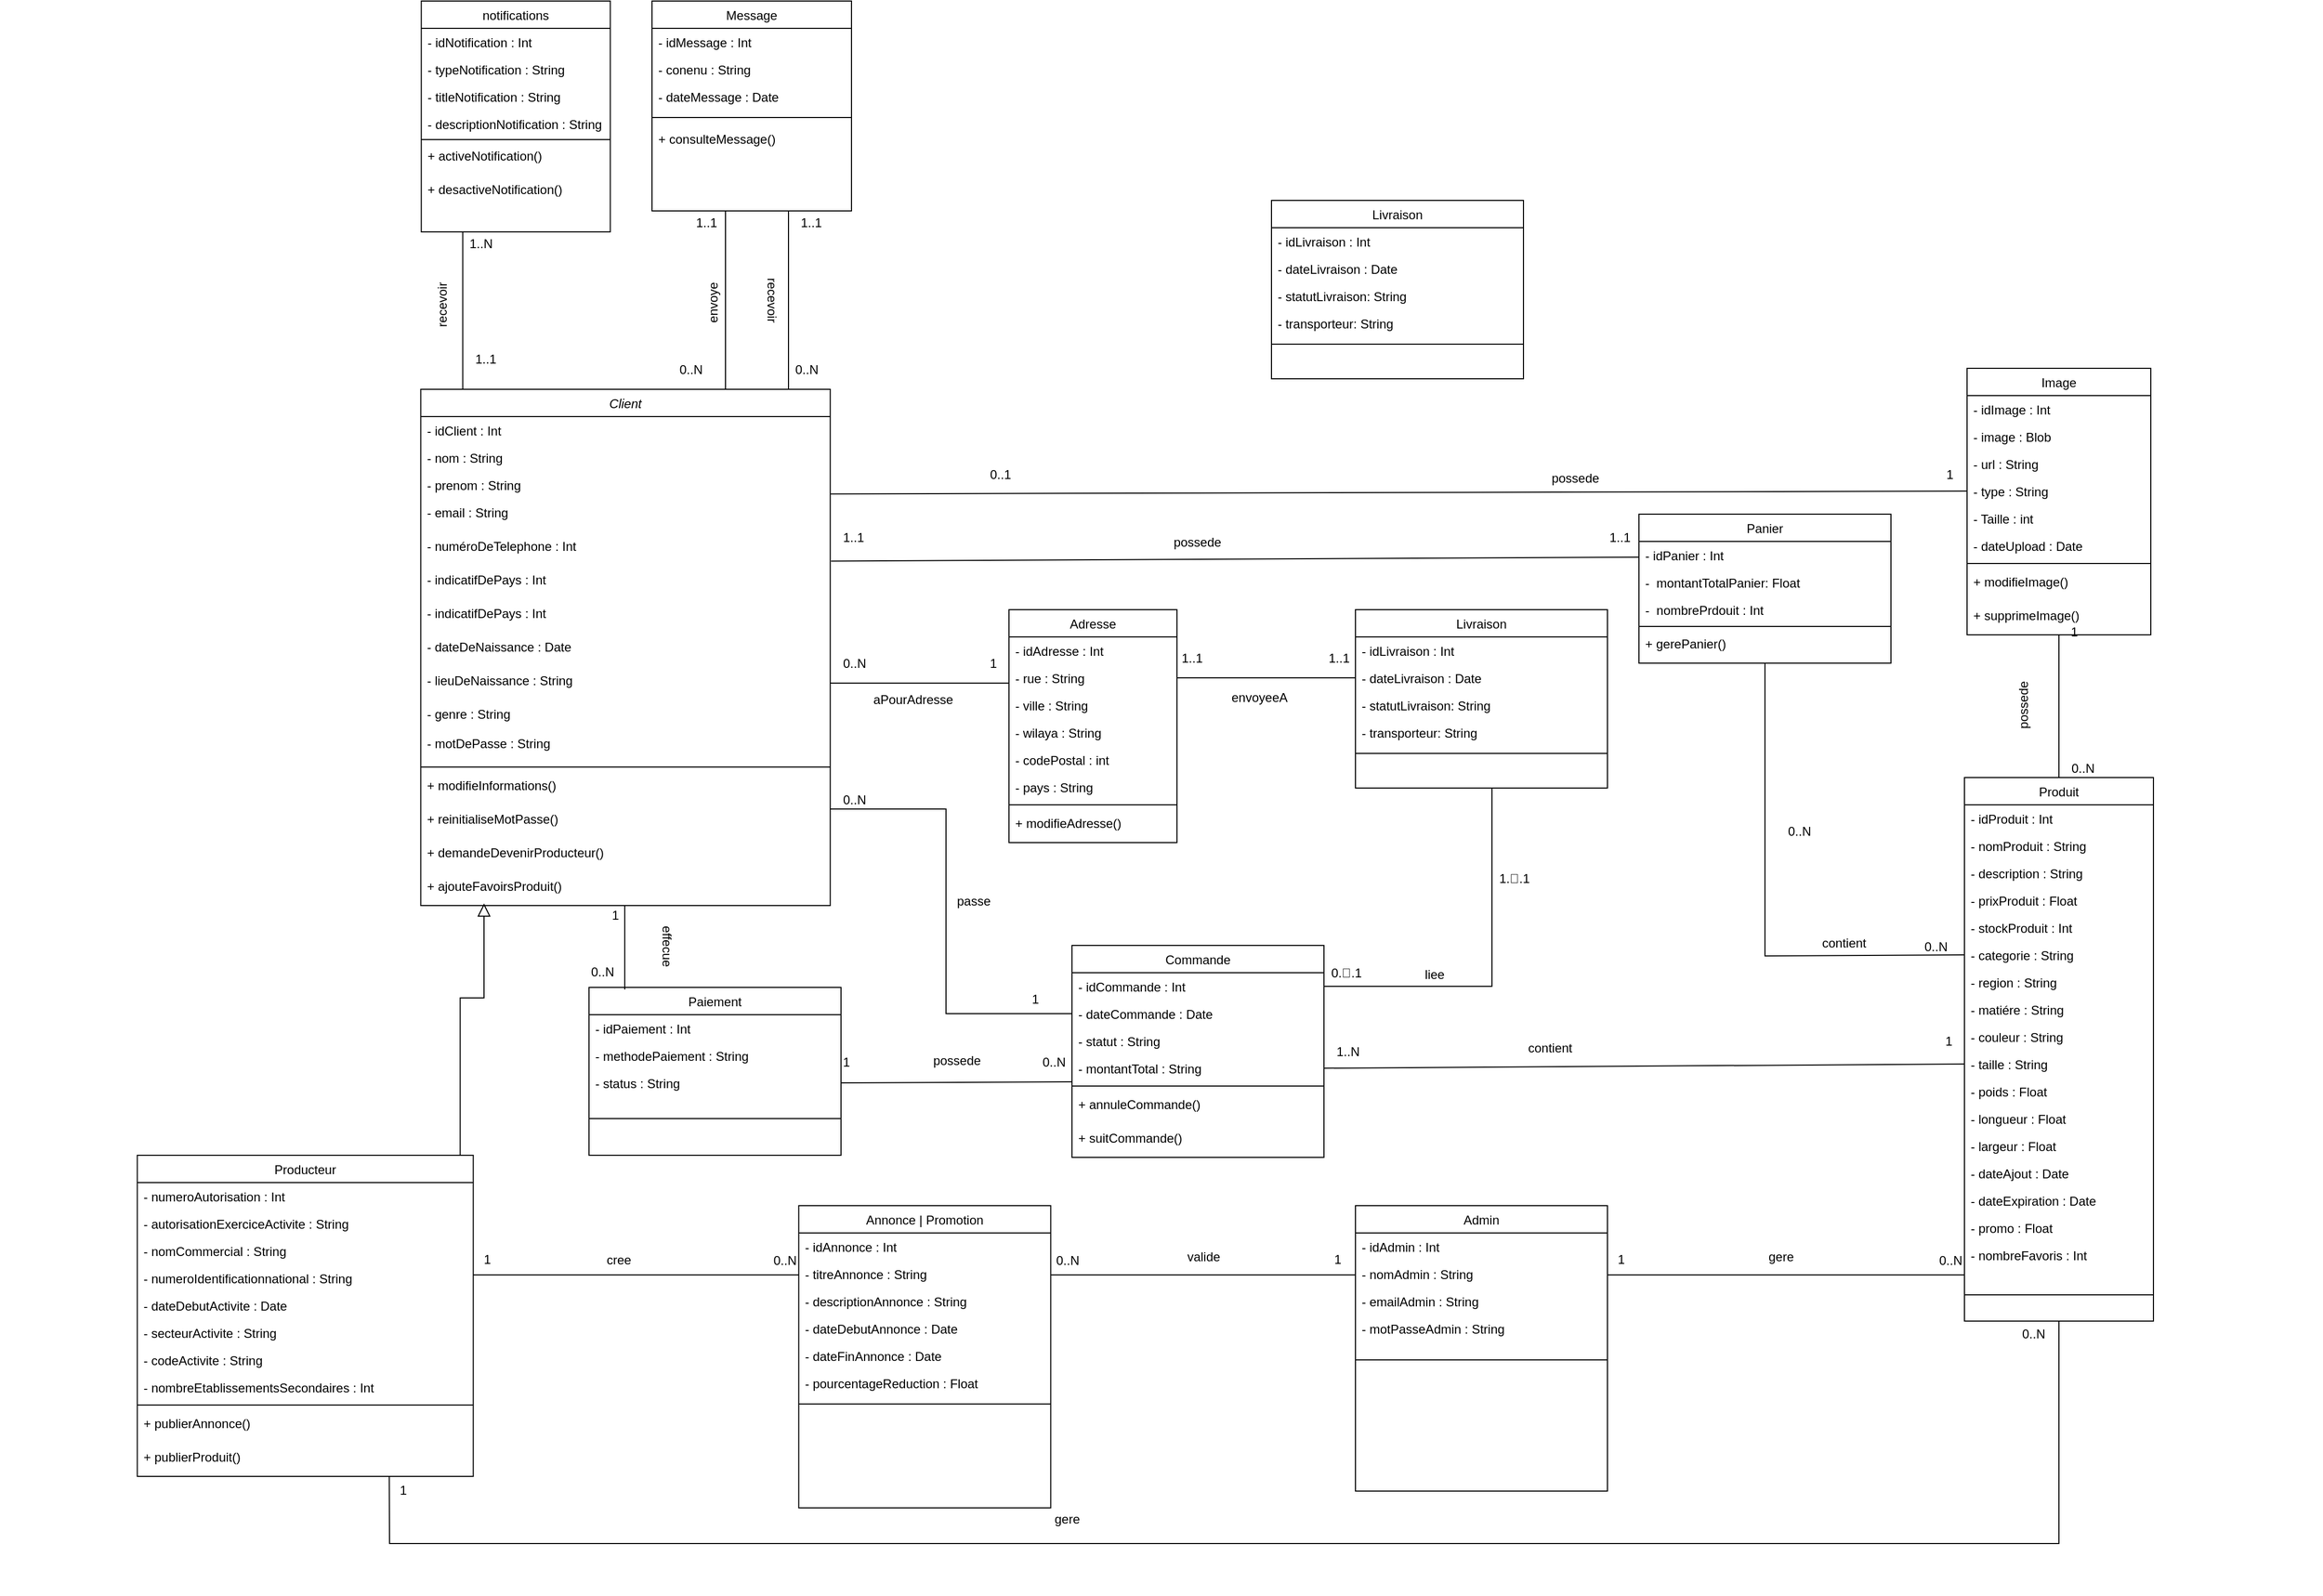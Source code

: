 <mxfile version="26.2.8">
  <diagram id="C5RBs43oDa-KdzZeNtuy" name="Page-1">
    <mxGraphModel dx="1432" dy="1830" grid="1" gridSize="10" guides="1" tooltips="1" connect="1" arrows="1" fold="1" page="1" pageScale="1" pageWidth="827" pageHeight="1169" background="none" math="0" shadow="0">
      <root>
        <mxCell id="WIyWlLk6GJQsqaUBKTNV-0" />
        <mxCell id="WIyWlLk6GJQsqaUBKTNV-1" parent="WIyWlLk6GJQsqaUBKTNV-0" />
        <mxCell id="zkfFHV4jXpPFQw0GAbJ--0" value="Client" style="swimlane;fontStyle=2;align=center;verticalAlign=top;childLayout=stackLayout;horizontal=1;startSize=26;horizontalStack=0;resizeParent=1;resizeLast=0;collapsible=1;marginBottom=0;rounded=0;shadow=0;strokeWidth=1;" parent="WIyWlLk6GJQsqaUBKTNV-1" vertex="1">
          <mxGeometry x="179.75" y="20" width="390" height="492" as="geometry">
            <mxRectangle x="330" y="120" width="160" height="26" as="alternateBounds" />
          </mxGeometry>
        </mxCell>
        <mxCell id="9wLS5twuv-iNK2Lt3VoO-2" value="- idClient : Int " style="text;align=left;verticalAlign=top;spacingLeft=4;spacingRight=4;overflow=hidden;rotatable=0;points=[[0,0.5],[1,0.5]];portConstraint=eastwest;" parent="zkfFHV4jXpPFQw0GAbJ--0" vertex="1">
          <mxGeometry y="26" width="390" height="26" as="geometry" />
        </mxCell>
        <mxCell id="zkfFHV4jXpPFQw0GAbJ--1" value="- nom : String " style="text;align=left;verticalAlign=top;spacingLeft=4;spacingRight=4;overflow=hidden;rotatable=0;points=[[0,0.5],[1,0.5]];portConstraint=eastwest;" parent="zkfFHV4jXpPFQw0GAbJ--0" vertex="1">
          <mxGeometry y="52" width="390" height="26" as="geometry" />
        </mxCell>
        <mxCell id="zkfFHV4jXpPFQw0GAbJ--2" value="- prenom : String" style="text;align=left;verticalAlign=top;spacingLeft=4;spacingRight=4;overflow=hidden;rotatable=0;points=[[0,0.5],[1,0.5]];portConstraint=eastwest;rounded=0;shadow=0;html=0;" parent="zkfFHV4jXpPFQw0GAbJ--0" vertex="1">
          <mxGeometry y="78" width="390" height="26" as="geometry" />
        </mxCell>
        <mxCell id="zkfFHV4jXpPFQw0GAbJ--3" value="- email : String  " style="text;align=left;verticalAlign=top;spacingLeft=4;spacingRight=4;overflow=hidden;rotatable=0;points=[[0,0.5],[1,0.5]];portConstraint=eastwest;rounded=0;shadow=0;html=0;" parent="zkfFHV4jXpPFQw0GAbJ--0" vertex="1">
          <mxGeometry y="104" width="390" height="32" as="geometry" />
        </mxCell>
        <mxCell id="9wLS5twuv-iNK2Lt3VoO-4" value="- numéroDeTelephone : Int  " style="text;align=left;verticalAlign=top;spacingLeft=4;spacingRight=4;overflow=hidden;rotatable=0;points=[[0,0.5],[1,0.5]];portConstraint=eastwest;rounded=0;shadow=0;html=0;" parent="zkfFHV4jXpPFQw0GAbJ--0" vertex="1">
          <mxGeometry y="136" width="390" height="32" as="geometry" />
        </mxCell>
        <mxCell id="9wLS5twuv-iNK2Lt3VoO-20" value="- indicatifDePays : Int  " style="text;align=left;verticalAlign=top;spacingLeft=4;spacingRight=4;overflow=hidden;rotatable=0;points=[[0,0.5],[1,0.5]];portConstraint=eastwest;rounded=0;shadow=0;html=0;" parent="zkfFHV4jXpPFQw0GAbJ--0" vertex="1">
          <mxGeometry y="168" width="390" height="32" as="geometry" />
        </mxCell>
        <mxCell id="9wLS5twuv-iNK2Lt3VoO-7" value="- indicatifDePays : Int  " style="text;align=left;verticalAlign=top;spacingLeft=4;spacingRight=4;overflow=hidden;rotatable=0;points=[[0,0.5],[1,0.5]];portConstraint=eastwest;rounded=0;shadow=0;html=0;" parent="zkfFHV4jXpPFQw0GAbJ--0" vertex="1">
          <mxGeometry y="200" width="390" height="32" as="geometry" />
        </mxCell>
        <mxCell id="9wLS5twuv-iNK2Lt3VoO-5" value="- dateDeNaissance : Date  " style="text;align=left;verticalAlign=top;spacingLeft=4;spacingRight=4;overflow=hidden;rotatable=0;points=[[0,0.5],[1,0.5]];portConstraint=eastwest;rounded=0;shadow=0;html=0;" parent="zkfFHV4jXpPFQw0GAbJ--0" vertex="1">
          <mxGeometry y="232" width="390" height="32" as="geometry" />
        </mxCell>
        <mxCell id="9wLS5twuv-iNK2Lt3VoO-44" value="- lieuDeNaissance : String  " style="text;align=left;verticalAlign=top;spacingLeft=4;spacingRight=4;overflow=hidden;rotatable=0;points=[[0,0.5],[1,0.5]];portConstraint=eastwest;rounded=0;shadow=0;html=0;" parent="zkfFHV4jXpPFQw0GAbJ--0" vertex="1">
          <mxGeometry y="264" width="390" height="32" as="geometry" />
        </mxCell>
        <mxCell id="9wLS5twuv-iNK2Lt3VoO-6" value="- genre : String  " style="text;align=left;verticalAlign=top;spacingLeft=4;spacingRight=4;overflow=hidden;rotatable=0;points=[[0,0.5],[1,0.5]];portConstraint=eastwest;rounded=0;shadow=0;html=0;" parent="zkfFHV4jXpPFQw0GAbJ--0" vertex="1">
          <mxGeometry y="296" width="390" height="28" as="geometry" />
        </mxCell>
        <mxCell id="9wLS5twuv-iNK2Lt3VoO-3" value="- motDePasse : String  " style="text;align=left;verticalAlign=top;spacingLeft=4;spacingRight=4;overflow=hidden;rotatable=0;points=[[0,0.5],[1,0.5]];portConstraint=eastwest;rounded=0;shadow=0;html=0;" parent="zkfFHV4jXpPFQw0GAbJ--0" vertex="1">
          <mxGeometry y="324" width="390" height="32" as="geometry" />
        </mxCell>
        <mxCell id="zkfFHV4jXpPFQw0GAbJ--4" value="" style="line;html=1;strokeWidth=1;align=left;verticalAlign=middle;spacingTop=-1;spacingLeft=3;spacingRight=3;rotatable=0;labelPosition=right;points=[];portConstraint=eastwest;" parent="zkfFHV4jXpPFQw0GAbJ--0" vertex="1">
          <mxGeometry y="356" width="390" height="8" as="geometry" />
        </mxCell>
        <mxCell id="tgyspkfBarSyZiZ935ce-136" value="+ modifieInformations() " style="text;align=left;verticalAlign=top;spacingLeft=4;spacingRight=4;overflow=hidden;rotatable=0;points=[[0,0.5],[1,0.5]];portConstraint=eastwest;rounded=0;shadow=0;html=0;" vertex="1" parent="zkfFHV4jXpPFQw0GAbJ--0">
          <mxGeometry y="364" width="390" height="32" as="geometry" />
        </mxCell>
        <mxCell id="tgyspkfBarSyZiZ935ce-137" value="+ reinitialiseMotPasse() " style="text;align=left;verticalAlign=top;spacingLeft=4;spacingRight=4;overflow=hidden;rotatable=0;points=[[0,0.5],[1,0.5]];portConstraint=eastwest;rounded=0;shadow=0;html=0;" vertex="1" parent="zkfFHV4jXpPFQw0GAbJ--0">
          <mxGeometry y="396" width="390" height="32" as="geometry" />
        </mxCell>
        <mxCell id="tgyspkfBarSyZiZ935ce-138" value="+ demandeDevenirProducteur() " style="text;align=left;verticalAlign=top;spacingLeft=4;spacingRight=4;overflow=hidden;rotatable=0;points=[[0,0.5],[1,0.5]];portConstraint=eastwest;rounded=0;shadow=0;html=0;" vertex="1" parent="zkfFHV4jXpPFQw0GAbJ--0">
          <mxGeometry y="428" width="390" height="32" as="geometry" />
        </mxCell>
        <mxCell id="tgyspkfBarSyZiZ935ce-150" value="+ ajouteFavoirsProduit() " style="text;align=left;verticalAlign=top;spacingLeft=4;spacingRight=4;overflow=hidden;rotatable=0;points=[[0,0.5],[1,0.5]];portConstraint=eastwest;rounded=0;shadow=0;html=0;" vertex="1" parent="zkfFHV4jXpPFQw0GAbJ--0">
          <mxGeometry y="460" width="390" height="32" as="geometry" />
        </mxCell>
        <mxCell id="9wLS5twuv-iNK2Lt3VoO-19" value="" style="endArrow=block;endSize=10;endFill=0;shadow=0;strokeWidth=1;rounded=0;curved=0;edgeStyle=elbowEdgeStyle;elbow=vertical;exitX=0.961;exitY=0.001;exitDx=0;exitDy=0;exitPerimeter=0;" parent="WIyWlLk6GJQsqaUBKTNV-1" source="zkfFHV4jXpPFQw0GAbJ--6" edge="1">
          <mxGeometry width="160" relative="1" as="geometry">
            <mxPoint x="110" y="530" as="sourcePoint" />
            <mxPoint x="240" y="510" as="targetPoint" />
            <Array as="points">
              <mxPoint x="240" y="600" />
            </Array>
          </mxGeometry>
        </mxCell>
        <mxCell id="NVaVdrMHyQNdj46e1l8W-30" value="Commande" style="swimlane;fontStyle=0;align=center;verticalAlign=top;childLayout=stackLayout;horizontal=1;startSize=26;horizontalStack=0;resizeParent=1;resizeLast=0;collapsible=1;marginBottom=0;rounded=0;shadow=0;strokeWidth=1;" parent="WIyWlLk6GJQsqaUBKTNV-1" vertex="1">
          <mxGeometry x="800" y="550" width="240" height="202" as="geometry">
            <mxRectangle x="656.85" y="120" width="160" height="26" as="alternateBounds" />
          </mxGeometry>
        </mxCell>
        <mxCell id="NVaVdrMHyQNdj46e1l8W-31" value="- idCommande : Int" style="text;align=left;verticalAlign=top;spacingLeft=4;spacingRight=4;overflow=hidden;rotatable=0;points=[[0,0.5],[1,0.5]];portConstraint=eastwest;" parent="NVaVdrMHyQNdj46e1l8W-30" vertex="1">
          <mxGeometry y="26" width="240" height="26" as="geometry" />
        </mxCell>
        <mxCell id="NVaVdrMHyQNdj46e1l8W-32" value="- dateCommande : Date" style="text;align=left;verticalAlign=top;spacingLeft=4;spacingRight=4;overflow=hidden;rotatable=0;points=[[0,0.5],[1,0.5]];portConstraint=eastwest;" parent="NVaVdrMHyQNdj46e1l8W-30" vertex="1">
          <mxGeometry y="52" width="240" height="26" as="geometry" />
        </mxCell>
        <mxCell id="NVaVdrMHyQNdj46e1l8W-33" value="- statut : String" style="text;align=left;verticalAlign=top;spacingLeft=4;spacingRight=4;overflow=hidden;rotatable=0;points=[[0,0.5],[1,0.5]];portConstraint=eastwest;rounded=0;shadow=0;html=0;" parent="NVaVdrMHyQNdj46e1l8W-30" vertex="1">
          <mxGeometry y="78" width="240" height="26" as="geometry" />
        </mxCell>
        <mxCell id="NVaVdrMHyQNdj46e1l8W-34" value="- montantTotal : String" style="text;align=left;verticalAlign=top;spacingLeft=4;spacingRight=4;overflow=hidden;rotatable=0;points=[[0,0.5],[1,0.5]];portConstraint=eastwest;rounded=0;shadow=0;html=0;" parent="NVaVdrMHyQNdj46e1l8W-30" vertex="1">
          <mxGeometry y="104" width="240" height="26" as="geometry" />
        </mxCell>
        <mxCell id="NVaVdrMHyQNdj46e1l8W-37" value="" style="line;html=1;strokeWidth=1;align=left;verticalAlign=middle;spacingTop=-1;spacingLeft=3;spacingRight=3;rotatable=0;labelPosition=right;points=[];portConstraint=eastwest;" parent="NVaVdrMHyQNdj46e1l8W-30" vertex="1">
          <mxGeometry y="130" width="240" height="8" as="geometry" />
        </mxCell>
        <mxCell id="tgyspkfBarSyZiZ935ce-139" value="+ annuleCommande() " style="text;align=left;verticalAlign=top;spacingLeft=4;spacingRight=4;overflow=hidden;rotatable=0;points=[[0,0.5],[1,0.5]];portConstraint=eastwest;rounded=0;shadow=0;html=0;" vertex="1" parent="NVaVdrMHyQNdj46e1l8W-30">
          <mxGeometry y="138" width="240" height="32" as="geometry" />
        </mxCell>
        <mxCell id="tgyspkfBarSyZiZ935ce-140" value="+ suitCommande() " style="text;align=left;verticalAlign=top;spacingLeft=4;spacingRight=4;overflow=hidden;rotatable=0;points=[[0,0.5],[1,0.5]];portConstraint=eastwest;rounded=0;shadow=0;html=0;" vertex="1" parent="NVaVdrMHyQNdj46e1l8W-30">
          <mxGeometry y="170" width="240" height="32" as="geometry" />
        </mxCell>
        <mxCell id="6EnRgImFCj0YymeNKudh-9" value="Panier" style="swimlane;fontStyle=0;align=center;verticalAlign=top;childLayout=stackLayout;horizontal=1;startSize=26;horizontalStack=0;resizeParent=1;resizeLast=0;collapsible=1;marginBottom=0;rounded=0;shadow=0;strokeWidth=1;" parent="WIyWlLk6GJQsqaUBKTNV-1" vertex="1">
          <mxGeometry x="1340" y="139" width="240" height="142" as="geometry">
            <mxRectangle x="656.85" y="120" width="160" height="26" as="alternateBounds" />
          </mxGeometry>
        </mxCell>
        <mxCell id="tgyspkfBarSyZiZ935ce-119" value="- idPanier : Int" style="text;align=left;verticalAlign=top;spacingLeft=4;spacingRight=4;overflow=hidden;rotatable=0;points=[[0,0.5],[1,0.5]];portConstraint=eastwest;" vertex="1" parent="6EnRgImFCj0YymeNKudh-9">
          <mxGeometry y="26" width="240" height="26" as="geometry" />
        </mxCell>
        <mxCell id="tgyspkfBarSyZiZ935ce-120" value="-  montantTotalPanier: Float" style="text;align=left;verticalAlign=top;spacingLeft=4;spacingRight=4;overflow=hidden;rotatable=0;points=[[0,0.5],[1,0.5]];portConstraint=eastwest;" vertex="1" parent="6EnRgImFCj0YymeNKudh-9">
          <mxGeometry y="52" width="240" height="26" as="geometry" />
        </mxCell>
        <mxCell id="tgyspkfBarSyZiZ935ce-121" value="-  nombrePrdouit : Int" style="text;align=left;verticalAlign=top;spacingLeft=4;spacingRight=4;overflow=hidden;rotatable=0;points=[[0,0.5],[1,0.5]];portConstraint=eastwest;" vertex="1" parent="6EnRgImFCj0YymeNKudh-9">
          <mxGeometry y="78" width="240" height="26" as="geometry" />
        </mxCell>
        <mxCell id="6EnRgImFCj0YymeNKudh-15" value="" style="line;html=1;strokeWidth=1;align=left;verticalAlign=middle;spacingTop=-1;spacingLeft=3;spacingRight=3;rotatable=0;labelPosition=right;points=[];portConstraint=eastwest;" parent="6EnRgImFCj0YymeNKudh-9" vertex="1">
          <mxGeometry y="104" width="240" height="6" as="geometry" />
        </mxCell>
        <mxCell id="tgyspkfBarSyZiZ935ce-142" value="+ gerePanier() " style="text;align=left;verticalAlign=top;spacingLeft=4;spacingRight=4;overflow=hidden;rotatable=0;points=[[0,0.5],[1,0.5]];portConstraint=eastwest;rounded=0;shadow=0;html=0;" vertex="1" parent="6EnRgImFCj0YymeNKudh-9">
          <mxGeometry y="110" width="240" height="32" as="geometry" />
        </mxCell>
        <mxCell id="zkfFHV4jXpPFQw0GAbJ--6" value="Producteur" style="swimlane;fontStyle=0;align=center;verticalAlign=top;childLayout=stackLayout;horizontal=1;startSize=26;horizontalStack=0;resizeParent=1;resizeLast=0;collapsible=1;marginBottom=0;rounded=0;shadow=0;strokeWidth=1;" parent="WIyWlLk6GJQsqaUBKTNV-1" vertex="1">
          <mxGeometry x="-90.25" y="750" width="320" height="306" as="geometry">
            <mxRectangle x="130" y="380" width="160" height="26" as="alternateBounds" />
          </mxGeometry>
        </mxCell>
        <mxCell id="9wLS5twuv-iNK2Lt3VoO-50" value="- numeroAutorisation : Int" style="text;align=left;verticalAlign=top;spacingLeft=4;spacingRight=4;overflow=hidden;rotatable=0;points=[[0,0.5],[1,0.5]];portConstraint=eastwest;" parent="zkfFHV4jXpPFQw0GAbJ--6" vertex="1">
          <mxGeometry y="26" width="320" height="26" as="geometry" />
        </mxCell>
        <mxCell id="9wLS5twuv-iNK2Lt3VoO-49" value="- autorisationExerciceActivite : String" style="text;align=left;verticalAlign=top;spacingLeft=4;spacingRight=4;overflow=hidden;rotatable=0;points=[[0,0.5],[1,0.5]];portConstraint=eastwest;" parent="zkfFHV4jXpPFQw0GAbJ--6" vertex="1">
          <mxGeometry y="52" width="320" height="26" as="geometry" />
        </mxCell>
        <mxCell id="zkfFHV4jXpPFQw0GAbJ--7" value="- nomCommercial : String" style="text;align=left;verticalAlign=top;spacingLeft=4;spacingRight=4;overflow=hidden;rotatable=0;points=[[0,0.5],[1,0.5]];portConstraint=eastwest;" parent="zkfFHV4jXpPFQw0GAbJ--6" vertex="1">
          <mxGeometry y="78" width="320" height="26" as="geometry" />
        </mxCell>
        <mxCell id="9wLS5twuv-iNK2Lt3VoO-48" value="- numeroIdentificationnational : String" style="text;align=left;verticalAlign=top;spacingLeft=4;spacingRight=4;overflow=hidden;rotatable=0;points=[[0,0.5],[1,0.5]];portConstraint=eastwest;" parent="zkfFHV4jXpPFQw0GAbJ--6" vertex="1">
          <mxGeometry y="104" width="320" height="26" as="geometry" />
        </mxCell>
        <mxCell id="zkfFHV4jXpPFQw0GAbJ--8" value="- dateDebutActivite : Date" style="text;align=left;verticalAlign=top;spacingLeft=4;spacingRight=4;overflow=hidden;rotatable=0;points=[[0,0.5],[1,0.5]];portConstraint=eastwest;rounded=0;shadow=0;html=0;" parent="zkfFHV4jXpPFQw0GAbJ--6" vertex="1">
          <mxGeometry y="130" width="320" height="26" as="geometry" />
        </mxCell>
        <mxCell id="9wLS5twuv-iNK2Lt3VoO-46" value="- secteurActivite : String" style="text;align=left;verticalAlign=top;spacingLeft=4;spacingRight=4;overflow=hidden;rotatable=0;points=[[0,0.5],[1,0.5]];portConstraint=eastwest;rounded=0;shadow=0;html=0;" parent="zkfFHV4jXpPFQw0GAbJ--6" vertex="1">
          <mxGeometry y="156" width="320" height="26" as="geometry" />
        </mxCell>
        <mxCell id="9wLS5twuv-iNK2Lt3VoO-47" value="- codeActivite : String" style="text;align=left;verticalAlign=top;spacingLeft=4;spacingRight=4;overflow=hidden;rotatable=0;points=[[0,0.5],[1,0.5]];portConstraint=eastwest;rounded=0;shadow=0;html=0;" parent="zkfFHV4jXpPFQw0GAbJ--6" vertex="1">
          <mxGeometry y="182" width="320" height="26" as="geometry" />
        </mxCell>
        <mxCell id="9wLS5twuv-iNK2Lt3VoO-45" value="- nombreEtablissementsSecondaires : Int" style="text;align=left;verticalAlign=top;spacingLeft=4;spacingRight=4;overflow=hidden;rotatable=0;points=[[0,0.5],[1,0.5]];portConstraint=eastwest;rounded=0;shadow=0;html=0;" parent="zkfFHV4jXpPFQw0GAbJ--6" vertex="1">
          <mxGeometry y="208" width="320" height="26" as="geometry" />
        </mxCell>
        <mxCell id="zkfFHV4jXpPFQw0GAbJ--9" value="" style="line;html=1;strokeWidth=1;align=left;verticalAlign=middle;spacingTop=-1;spacingLeft=3;spacingRight=3;rotatable=0;labelPosition=right;points=[];portConstraint=eastwest;" parent="zkfFHV4jXpPFQw0GAbJ--6" vertex="1">
          <mxGeometry y="234" width="320" height="8" as="geometry" />
        </mxCell>
        <mxCell id="tgyspkfBarSyZiZ935ce-148" value="+ publierAnnonce() " style="text;align=left;verticalAlign=top;spacingLeft=4;spacingRight=4;overflow=hidden;rotatable=0;points=[[0,0.5],[1,0.5]];portConstraint=eastwest;rounded=0;shadow=0;html=0;" vertex="1" parent="zkfFHV4jXpPFQw0GAbJ--6">
          <mxGeometry y="242" width="320" height="32" as="geometry" />
        </mxCell>
        <mxCell id="tgyspkfBarSyZiZ935ce-149" value="+ publierProduit() " style="text;align=left;verticalAlign=top;spacingLeft=4;spacingRight=4;overflow=hidden;rotatable=0;points=[[0,0.5],[1,0.5]];portConstraint=eastwest;rounded=0;shadow=0;html=0;" vertex="1" parent="zkfFHV4jXpPFQw0GAbJ--6">
          <mxGeometry y="274" width="320" height="32" as="geometry" />
        </mxCell>
        <mxCell id="9wLS5twuv-iNK2Lt3VoO-21" value="Adresse" style="swimlane;fontStyle=0;align=center;verticalAlign=top;childLayout=stackLayout;horizontal=1;startSize=26;horizontalStack=0;resizeParent=1;resizeLast=0;collapsible=1;marginBottom=0;rounded=0;shadow=0;strokeWidth=1;" parent="WIyWlLk6GJQsqaUBKTNV-1" vertex="1">
          <mxGeometry x="740" y="230" width="160" height="222" as="geometry">
            <mxRectangle x="-10" y="120" width="160" height="26" as="alternateBounds" />
          </mxGeometry>
        </mxCell>
        <mxCell id="9wLS5twuv-iNK2Lt3VoO-43" value="- idAdresse : Int" style="text;align=left;verticalAlign=top;spacingLeft=4;spacingRight=4;overflow=hidden;rotatable=0;points=[[0,0.5],[1,0.5]];portConstraint=eastwest;" parent="9wLS5twuv-iNK2Lt3VoO-21" vertex="1">
          <mxGeometry y="26" width="160" height="26" as="geometry" />
        </mxCell>
        <mxCell id="9wLS5twuv-iNK2Lt3VoO-22" value="- rue : String" style="text;align=left;verticalAlign=top;spacingLeft=4;spacingRight=4;overflow=hidden;rotatable=0;points=[[0,0.5],[1,0.5]];portConstraint=eastwest;" parent="9wLS5twuv-iNK2Lt3VoO-21" vertex="1">
          <mxGeometry y="52" width="160" height="26" as="geometry" />
        </mxCell>
        <mxCell id="9wLS5twuv-iNK2Lt3VoO-24" value="- ville : String" style="text;align=left;verticalAlign=top;spacingLeft=4;spacingRight=4;overflow=hidden;rotatable=0;points=[[0,0.5],[1,0.5]];portConstraint=eastwest;" parent="9wLS5twuv-iNK2Lt3VoO-21" vertex="1">
          <mxGeometry y="78" width="160" height="26" as="geometry" />
        </mxCell>
        <mxCell id="9wLS5twuv-iNK2Lt3VoO-51" value="- wilaya : String" style="text;align=left;verticalAlign=top;spacingLeft=4;spacingRight=4;overflow=hidden;rotatable=0;points=[[0,0.5],[1,0.5]];portConstraint=eastwest;" parent="9wLS5twuv-iNK2Lt3VoO-21" vertex="1">
          <mxGeometry y="104" width="160" height="26" as="geometry" />
        </mxCell>
        <mxCell id="9wLS5twuv-iNK2Lt3VoO-25" value="- codePostal : int" style="text;align=left;verticalAlign=top;spacingLeft=4;spacingRight=4;overflow=hidden;rotatable=0;points=[[0,0.5],[1,0.5]];portConstraint=eastwest;rounded=0;shadow=0;html=0;" parent="9wLS5twuv-iNK2Lt3VoO-21" vertex="1">
          <mxGeometry y="130" width="160" height="26" as="geometry" />
        </mxCell>
        <mxCell id="9wLS5twuv-iNK2Lt3VoO-26" value="- pays : String" style="text;align=left;verticalAlign=top;spacingLeft=4;spacingRight=4;overflow=hidden;rotatable=0;points=[[0,0.5],[1,0.5]];portConstraint=eastwest;rounded=0;shadow=0;html=0;" parent="9wLS5twuv-iNK2Lt3VoO-21" vertex="1">
          <mxGeometry y="156" width="160" height="26" as="geometry" />
        </mxCell>
        <mxCell id="9wLS5twuv-iNK2Lt3VoO-29" value="" style="line;html=1;strokeWidth=1;align=left;verticalAlign=middle;spacingTop=-1;spacingLeft=3;spacingRight=3;rotatable=0;labelPosition=right;points=[];portConstraint=eastwest;" parent="9wLS5twuv-iNK2Lt3VoO-21" vertex="1">
          <mxGeometry y="182" width="160" height="8" as="geometry" />
        </mxCell>
        <mxCell id="tgyspkfBarSyZiZ935ce-151" value="+ modifieAdresse() " style="text;align=left;verticalAlign=top;spacingLeft=4;spacingRight=4;overflow=hidden;rotatable=0;points=[[0,0.5],[1,0.5]];portConstraint=eastwest;rounded=0;shadow=0;html=0;" vertex="1" parent="9wLS5twuv-iNK2Lt3VoO-21">
          <mxGeometry y="190" width="160" height="32" as="geometry" />
        </mxCell>
        <mxCell id="6EnRgImFCj0YymeNKudh-16" value="Message" style="swimlane;fontStyle=0;align=center;verticalAlign=top;childLayout=stackLayout;horizontal=1;startSize=26;horizontalStack=0;resizeParent=1;resizeLast=0;collapsible=1;marginBottom=0;rounded=0;shadow=0;strokeWidth=1;points=[[0,0,0,0,0],[0,0.25,0,0,0],[0,0.5,0,0,0],[0,0.75,0,0,0],[0,1,0,0,0],[0.25,0,0,0,0],[0.25,1,0,0,0],[0.48,0.53,0,0,0],[0.5,0,0,0,0],[0.5,1,0,0,0],[0.75,0,0,0,0],[0.75,1,0,0,0],[1,0,0,0,0],[1,0.25,0,0,0],[1,0.75,0,0,0],[1,1,0,0,0]];" parent="WIyWlLk6GJQsqaUBKTNV-1" vertex="1">
          <mxGeometry x="400" y="-350" width="190" height="200" as="geometry">
            <mxRectangle x="656.85" y="120" width="160" height="26" as="alternateBounds" />
          </mxGeometry>
        </mxCell>
        <mxCell id="CRB4ilQ89H1KOLLKNg9r-0" value="- idMessage : Int " style="text;align=left;verticalAlign=top;spacingLeft=4;spacingRight=4;overflow=hidden;rotatable=0;points=[[0,0.5],[1,0.5]];portConstraint=eastwest;" parent="6EnRgImFCj0YymeNKudh-16" vertex="1">
          <mxGeometry y="26" width="190" height="26" as="geometry" />
        </mxCell>
        <mxCell id="CRB4ilQ89H1KOLLKNg9r-1" value="- conenu : String " style="text;align=left;verticalAlign=top;spacingLeft=4;spacingRight=4;overflow=hidden;rotatable=0;points=[[0,0.5],[1,0.5]];portConstraint=eastwest;" parent="6EnRgImFCj0YymeNKudh-16" vertex="1">
          <mxGeometry y="52" width="190" height="26" as="geometry" />
        </mxCell>
        <mxCell id="CRB4ilQ89H1KOLLKNg9r-2" value="- dateMessage : Date " style="text;align=left;verticalAlign=top;spacingLeft=4;spacingRight=4;overflow=hidden;rotatable=0;points=[[0,0.5],[1,0.5]];portConstraint=eastwest;" parent="6EnRgImFCj0YymeNKudh-16" vertex="1">
          <mxGeometry y="78" width="190" height="26" as="geometry" />
        </mxCell>
        <mxCell id="6EnRgImFCj0YymeNKudh-17" value="" style="line;html=1;strokeWidth=1;align=left;verticalAlign=middle;spacingTop=-1;spacingLeft=3;spacingRight=3;rotatable=0;labelPosition=right;points=[];portConstraint=eastwest;" parent="6EnRgImFCj0YymeNKudh-16" vertex="1">
          <mxGeometry y="104" width="190" height="14" as="geometry" />
        </mxCell>
        <mxCell id="tgyspkfBarSyZiZ935ce-147" value="+ consulteMessage() " style="text;align=left;verticalAlign=top;spacingLeft=4;spacingRight=4;overflow=hidden;rotatable=0;points=[[0,0.5],[1,0.5]];portConstraint=eastwest;rounded=0;shadow=0;html=0;" vertex="1" parent="6EnRgImFCj0YymeNKudh-16">
          <mxGeometry y="118" width="190" height="32" as="geometry" />
        </mxCell>
        <mxCell id="l52ELVpmuBvx_yycrdZl-18" value="notifications" style="swimlane;fontStyle=0;align=center;verticalAlign=top;childLayout=stackLayout;horizontal=1;startSize=26;horizontalStack=0;resizeParent=1;resizeLast=0;collapsible=1;marginBottom=0;rounded=0;shadow=0;strokeWidth=1;" parent="WIyWlLk6GJQsqaUBKTNV-1" vertex="1">
          <mxGeometry x="180.25" y="-350" width="180" height="220" as="geometry">
            <mxRectangle x="656.85" y="120" width="160" height="26" as="alternateBounds" />
          </mxGeometry>
        </mxCell>
        <mxCell id="l52ELVpmuBvx_yycrdZl-56" value="- idNotification : Int" style="text;align=left;verticalAlign=top;spacingLeft=4;spacingRight=4;overflow=hidden;rotatable=0;points=[[0,0.5],[1,0.5]];portConstraint=eastwest;" parent="l52ELVpmuBvx_yycrdZl-18" vertex="1">
          <mxGeometry y="26" width="180" height="26" as="geometry" />
        </mxCell>
        <mxCell id="l52ELVpmuBvx_yycrdZl-57" value="- typeNotification : String" style="text;align=left;verticalAlign=top;spacingLeft=4;spacingRight=4;overflow=hidden;rotatable=0;points=[[0,0.5],[1,0.5]];portConstraint=eastwest;" parent="l52ELVpmuBvx_yycrdZl-18" vertex="1">
          <mxGeometry y="52" width="180" height="26" as="geometry" />
        </mxCell>
        <mxCell id="l52ELVpmuBvx_yycrdZl-58" value="- titleNotification : String" style="text;align=left;verticalAlign=top;spacingLeft=4;spacingRight=4;overflow=hidden;rotatable=0;points=[[0,0.5],[1,0.5]];portConstraint=eastwest;" parent="l52ELVpmuBvx_yycrdZl-18" vertex="1">
          <mxGeometry y="78" width="180" height="26" as="geometry" />
        </mxCell>
        <mxCell id="l52ELVpmuBvx_yycrdZl-59" value="- descriptionNotification : String" style="text;align=left;verticalAlign=top;spacingLeft=4;spacingRight=4;overflow=hidden;rotatable=0;points=[[0,0.5],[1,0.5]];portConstraint=eastwest;" parent="l52ELVpmuBvx_yycrdZl-18" vertex="1">
          <mxGeometry y="104" width="180" height="26" as="geometry" />
        </mxCell>
        <mxCell id="l52ELVpmuBvx_yycrdZl-19" value="" style="line;html=1;strokeWidth=1;align=left;verticalAlign=middle;spacingTop=-1;spacingLeft=3;spacingRight=3;rotatable=0;labelPosition=right;points=[];portConstraint=eastwest;" parent="l52ELVpmuBvx_yycrdZl-18" vertex="1">
          <mxGeometry y="130" width="180" height="4" as="geometry" />
        </mxCell>
        <mxCell id="tgyspkfBarSyZiZ935ce-144" value="+ activeNotification() " style="text;align=left;verticalAlign=top;spacingLeft=4;spacingRight=4;overflow=hidden;rotatable=0;points=[[0,0.5],[1,0.5]];portConstraint=eastwest;rounded=0;shadow=0;html=0;" vertex="1" parent="l52ELVpmuBvx_yycrdZl-18">
          <mxGeometry y="134" width="180" height="32" as="geometry" />
        </mxCell>
        <mxCell id="tgyspkfBarSyZiZ935ce-146" value="+ desactiveNotification() " style="text;align=left;verticalAlign=top;spacingLeft=4;spacingRight=4;overflow=hidden;rotatable=0;points=[[0,0.5],[1,0.5]];portConstraint=eastwest;rounded=0;shadow=0;html=0;" vertex="1" parent="l52ELVpmuBvx_yycrdZl-18">
          <mxGeometry y="166" width="180" height="32" as="geometry" />
        </mxCell>
        <mxCell id="zkfFHV4jXpPFQw0GAbJ--17" value="Image" style="swimlane;fontStyle=0;align=center;verticalAlign=top;childLayout=stackLayout;horizontal=1;startSize=26;horizontalStack=0;resizeParent=1;resizeLast=0;collapsible=1;marginBottom=0;rounded=0;shadow=0;strokeWidth=1;" parent="WIyWlLk6GJQsqaUBKTNV-1" vertex="1">
          <mxGeometry x="1652.5" width="175" height="254" as="geometry">
            <mxRectangle x="656.85" y="120" width="160" height="26" as="alternateBounds" />
          </mxGeometry>
        </mxCell>
        <mxCell id="zkfFHV4jXpPFQw0GAbJ--18" value="- idImage : Int" style="text;align=left;verticalAlign=top;spacingLeft=4;spacingRight=4;overflow=hidden;rotatable=0;points=[[0,0.5],[1,0.5]];portConstraint=eastwest;" parent="zkfFHV4jXpPFQw0GAbJ--17" vertex="1">
          <mxGeometry y="26" width="175" height="26" as="geometry" />
        </mxCell>
        <mxCell id="9wLS5twuv-iNK2Lt3VoO-9" value="- image : Blob" style="text;align=left;verticalAlign=top;spacingLeft=4;spacingRight=4;overflow=hidden;rotatable=0;points=[[0,0.5],[1,0.5]];portConstraint=eastwest;" parent="zkfFHV4jXpPFQw0GAbJ--17" vertex="1">
          <mxGeometry y="52" width="175" height="26" as="geometry" />
        </mxCell>
        <mxCell id="zkfFHV4jXpPFQw0GAbJ--19" value="- url : String" style="text;align=left;verticalAlign=top;spacingLeft=4;spacingRight=4;overflow=hidden;rotatable=0;points=[[0,0.5],[1,0.5]];portConstraint=eastwest;rounded=0;shadow=0;html=0;" parent="zkfFHV4jXpPFQw0GAbJ--17" vertex="1">
          <mxGeometry y="78" width="175" height="26" as="geometry" />
        </mxCell>
        <mxCell id="zkfFHV4jXpPFQw0GAbJ--20" value="- type : String" style="text;align=left;verticalAlign=top;spacingLeft=4;spacingRight=4;overflow=hidden;rotatable=0;points=[[0,0.5],[1,0.5]];portConstraint=eastwest;rounded=0;shadow=0;html=0;" parent="zkfFHV4jXpPFQw0GAbJ--17" vertex="1">
          <mxGeometry y="104" width="175" height="26" as="geometry" />
        </mxCell>
        <mxCell id="zkfFHV4jXpPFQw0GAbJ--21" value="- Taille : int " style="text;align=left;verticalAlign=top;spacingLeft=4;spacingRight=4;overflow=hidden;rotatable=0;points=[[0,0.5],[1,0.5]];portConstraint=eastwest;rounded=0;shadow=0;html=0;" parent="zkfFHV4jXpPFQw0GAbJ--17" vertex="1">
          <mxGeometry y="130" width="175" height="26" as="geometry" />
        </mxCell>
        <mxCell id="zkfFHV4jXpPFQw0GAbJ--22" value="- dateUpload : Date " style="text;align=left;verticalAlign=top;spacingLeft=4;spacingRight=4;overflow=hidden;rotatable=0;points=[[0,0.5],[1,0.5]];portConstraint=eastwest;rounded=0;shadow=0;html=0;" parent="zkfFHV4jXpPFQw0GAbJ--17" vertex="1">
          <mxGeometry y="156" width="175" height="26" as="geometry" />
        </mxCell>
        <mxCell id="zkfFHV4jXpPFQw0GAbJ--23" value="" style="line;html=1;strokeWidth=1;align=left;verticalAlign=middle;spacingTop=-1;spacingLeft=3;spacingRight=3;rotatable=0;labelPosition=right;points=[];portConstraint=eastwest;" parent="zkfFHV4jXpPFQw0GAbJ--17" vertex="1">
          <mxGeometry y="182" width="175" height="8" as="geometry" />
        </mxCell>
        <mxCell id="tgyspkfBarSyZiZ935ce-141" value="+ modifieImage() " style="text;align=left;verticalAlign=top;spacingLeft=4;spacingRight=4;overflow=hidden;rotatable=0;points=[[0,0.5],[1,0.5]];portConstraint=eastwest;rounded=0;shadow=0;html=0;" vertex="1" parent="zkfFHV4jXpPFQw0GAbJ--17">
          <mxGeometry y="190" width="175" height="32" as="geometry" />
        </mxCell>
        <mxCell id="tgyspkfBarSyZiZ935ce-143" value="+ supprimeImage() " style="text;align=left;verticalAlign=top;spacingLeft=4;spacingRight=4;overflow=hidden;rotatable=0;points=[[0,0.5],[1,0.5]];portConstraint=eastwest;rounded=0;shadow=0;html=0;" vertex="1" parent="zkfFHV4jXpPFQw0GAbJ--17">
          <mxGeometry y="222" width="175" height="32" as="geometry" />
        </mxCell>
        <mxCell id="9wLS5twuv-iNK2Lt3VoO-57" value="Produit" style="swimlane;fontStyle=0;align=center;verticalAlign=top;childLayout=stackLayout;horizontal=1;startSize=26;horizontalStack=0;resizeParent=1;resizeLast=0;collapsible=1;marginBottom=0;rounded=0;shadow=0;strokeWidth=1;" parent="WIyWlLk6GJQsqaUBKTNV-1" vertex="1">
          <mxGeometry x="1650" y="390" width="180" height="518" as="geometry">
            <mxRectangle x="656.85" y="120" width="160" height="26" as="alternateBounds" />
          </mxGeometry>
        </mxCell>
        <mxCell id="9wLS5twuv-iNK2Lt3VoO-66" value="- idProduit : Int" style="text;align=left;verticalAlign=top;spacingLeft=4;spacingRight=4;overflow=hidden;rotatable=0;points=[[0,0.5],[1,0.5]];portConstraint=eastwest;" parent="9wLS5twuv-iNK2Lt3VoO-57" vertex="1">
          <mxGeometry y="26" width="180" height="26" as="geometry" />
        </mxCell>
        <mxCell id="NVaVdrMHyQNdj46e1l8W-7" value="- nomProduit : String" style="text;align=left;verticalAlign=top;spacingLeft=4;spacingRight=4;overflow=hidden;rotatable=0;points=[[0,0.5],[1,0.5]];portConstraint=eastwest;" parent="9wLS5twuv-iNK2Lt3VoO-57" vertex="1">
          <mxGeometry y="52" width="180" height="26" as="geometry" />
        </mxCell>
        <mxCell id="NVaVdrMHyQNdj46e1l8W-11" value="- description : String" style="text;align=left;verticalAlign=top;spacingLeft=4;spacingRight=4;overflow=hidden;rotatable=0;points=[[0,0.5],[1,0.5]];portConstraint=eastwest;" parent="9wLS5twuv-iNK2Lt3VoO-57" vertex="1">
          <mxGeometry y="78" width="180" height="26" as="geometry" />
        </mxCell>
        <mxCell id="NVaVdrMHyQNdj46e1l8W-9" value="- prixProduit : Float" style="text;align=left;verticalAlign=top;spacingLeft=4;spacingRight=4;overflow=hidden;rotatable=0;points=[[0,0.5],[1,0.5]];portConstraint=eastwest;" parent="9wLS5twuv-iNK2Lt3VoO-57" vertex="1">
          <mxGeometry y="104" width="180" height="26" as="geometry" />
        </mxCell>
        <mxCell id="NVaVdrMHyQNdj46e1l8W-10" value="- stockProduit : Int" style="text;align=left;verticalAlign=top;spacingLeft=4;spacingRight=4;overflow=hidden;rotatable=0;points=[[0,0.5],[1,0.5]];portConstraint=eastwest;" parent="9wLS5twuv-iNK2Lt3VoO-57" vertex="1">
          <mxGeometry y="130" width="180" height="26" as="geometry" />
        </mxCell>
        <mxCell id="NVaVdrMHyQNdj46e1l8W-13" value="- categorie : String" style="text;align=left;verticalAlign=top;spacingLeft=4;spacingRight=4;overflow=hidden;rotatable=0;points=[[0,0.5],[1,0.5]];portConstraint=eastwest;" parent="9wLS5twuv-iNK2Lt3VoO-57" vertex="1">
          <mxGeometry y="156" width="180" height="26" as="geometry" />
        </mxCell>
        <mxCell id="NVaVdrMHyQNdj46e1l8W-19" value="- region : String" style="text;align=left;verticalAlign=top;spacingLeft=4;spacingRight=4;overflow=hidden;rotatable=0;points=[[0,0.5],[1,0.5]];portConstraint=eastwest;" parent="9wLS5twuv-iNK2Lt3VoO-57" vertex="1">
          <mxGeometry y="182" width="180" height="26" as="geometry" />
        </mxCell>
        <mxCell id="NVaVdrMHyQNdj46e1l8W-23" value="- matiére : String" style="text;align=left;verticalAlign=top;spacingLeft=4;spacingRight=4;overflow=hidden;rotatable=0;points=[[0,0.5],[1,0.5]];portConstraint=eastwest;" parent="9wLS5twuv-iNK2Lt3VoO-57" vertex="1">
          <mxGeometry y="208" width="180" height="26" as="geometry" />
        </mxCell>
        <mxCell id="NVaVdrMHyQNdj46e1l8W-22" value="- couleur : String" style="text;align=left;verticalAlign=top;spacingLeft=4;spacingRight=4;overflow=hidden;rotatable=0;points=[[0,0.5],[1,0.5]];portConstraint=eastwest;" parent="9wLS5twuv-iNK2Lt3VoO-57" vertex="1">
          <mxGeometry y="234" width="180" height="26" as="geometry" />
        </mxCell>
        <mxCell id="NVaVdrMHyQNdj46e1l8W-12" value="- taille : String" style="text;align=left;verticalAlign=top;spacingLeft=4;spacingRight=4;overflow=hidden;rotatable=0;points=[[0,0.5],[1,0.5]];portConstraint=eastwest;" parent="9wLS5twuv-iNK2Lt3VoO-57" vertex="1">
          <mxGeometry y="260" width="180" height="26" as="geometry" />
        </mxCell>
        <mxCell id="NVaVdrMHyQNdj46e1l8W-14" value="- poids : Float" style="text;align=left;verticalAlign=top;spacingLeft=4;spacingRight=4;overflow=hidden;rotatable=0;points=[[0,0.5],[1,0.5]];portConstraint=eastwest;" parent="9wLS5twuv-iNK2Lt3VoO-57" vertex="1">
          <mxGeometry y="286" width="180" height="26" as="geometry" />
        </mxCell>
        <mxCell id="NVaVdrMHyQNdj46e1l8W-15" value="- longueur : Float" style="text;align=left;verticalAlign=top;spacingLeft=4;spacingRight=4;overflow=hidden;rotatable=0;points=[[0,0.5],[1,0.5]];portConstraint=eastwest;" parent="9wLS5twuv-iNK2Lt3VoO-57" vertex="1">
          <mxGeometry y="312" width="180" height="26" as="geometry" />
        </mxCell>
        <mxCell id="NVaVdrMHyQNdj46e1l8W-16" value="- largeur : Float" style="text;align=left;verticalAlign=top;spacingLeft=4;spacingRight=4;overflow=hidden;rotatable=0;points=[[0,0.5],[1,0.5]];portConstraint=eastwest;" parent="9wLS5twuv-iNK2Lt3VoO-57" vertex="1">
          <mxGeometry y="338" width="180" height="26" as="geometry" />
        </mxCell>
        <mxCell id="NVaVdrMHyQNdj46e1l8W-17" value="- dateAjout : Date" style="text;align=left;verticalAlign=top;spacingLeft=4;spacingRight=4;overflow=hidden;rotatable=0;points=[[0,0.5],[1,0.5]];portConstraint=eastwest;" parent="9wLS5twuv-iNK2Lt3VoO-57" vertex="1">
          <mxGeometry y="364" width="180" height="26" as="geometry" />
        </mxCell>
        <mxCell id="NVaVdrMHyQNdj46e1l8W-18" value="- dateExpiration : Date" style="text;align=left;verticalAlign=top;spacingLeft=4;spacingRight=4;overflow=hidden;rotatable=0;points=[[0,0.5],[1,0.5]];portConstraint=eastwest;" parent="9wLS5twuv-iNK2Lt3VoO-57" vertex="1">
          <mxGeometry y="390" width="180" height="26" as="geometry" />
        </mxCell>
        <mxCell id="NVaVdrMHyQNdj46e1l8W-20" value="- promo : Float" style="text;align=left;verticalAlign=top;spacingLeft=4;spacingRight=4;overflow=hidden;rotatable=0;points=[[0,0.5],[1,0.5]];portConstraint=eastwest;" parent="9wLS5twuv-iNK2Lt3VoO-57" vertex="1">
          <mxGeometry y="416" width="180" height="26" as="geometry" />
        </mxCell>
        <mxCell id="NVaVdrMHyQNdj46e1l8W-21" value="- nombreFavoris : Int" style="text;align=left;verticalAlign=top;spacingLeft=4;spacingRight=4;overflow=hidden;rotatable=0;points=[[0,0.5],[1,0.5]];portConstraint=eastwest;" parent="9wLS5twuv-iNK2Lt3VoO-57" vertex="1">
          <mxGeometry y="442" width="180" height="26" as="geometry" />
        </mxCell>
        <mxCell id="9wLS5twuv-iNK2Lt3VoO-64" value="" style="line;html=1;strokeWidth=1;align=left;verticalAlign=middle;spacingTop=-1;spacingLeft=3;spacingRight=3;rotatable=0;labelPosition=right;points=[];portConstraint=eastwest;" parent="9wLS5twuv-iNK2Lt3VoO-57" vertex="1">
          <mxGeometry y="468" width="180" height="50" as="geometry" />
        </mxCell>
        <mxCell id="l52ELVpmuBvx_yycrdZl-28" value="Paiement" style="swimlane;fontStyle=0;align=center;verticalAlign=top;childLayout=stackLayout;horizontal=1;startSize=26;horizontalStack=0;resizeParent=1;resizeLast=0;collapsible=1;marginBottom=0;rounded=0;shadow=0;strokeWidth=1;" parent="WIyWlLk6GJQsqaUBKTNV-1" vertex="1">
          <mxGeometry x="340" y="590" width="240" height="160" as="geometry">
            <mxRectangle x="656.85" y="120" width="160" height="26" as="alternateBounds" />
          </mxGeometry>
        </mxCell>
        <mxCell id="l52ELVpmuBvx_yycrdZl-49" value="- idPaiement : Int" style="text;align=left;verticalAlign=top;spacingLeft=4;spacingRight=4;overflow=hidden;rotatable=0;points=[[0,0.5],[1,0.5]];portConstraint=eastwest;" parent="l52ELVpmuBvx_yycrdZl-28" vertex="1">
          <mxGeometry y="26" width="240" height="26" as="geometry" />
        </mxCell>
        <mxCell id="l52ELVpmuBvx_yycrdZl-50" value="- methodePaiement : String" style="text;align=left;verticalAlign=top;spacingLeft=4;spacingRight=4;overflow=hidden;rotatable=0;points=[[0,0.5],[1,0.5]];portConstraint=eastwest;" parent="l52ELVpmuBvx_yycrdZl-28" vertex="1">
          <mxGeometry y="52" width="240" height="26" as="geometry" />
        </mxCell>
        <mxCell id="l52ELVpmuBvx_yycrdZl-51" value="- status : String" style="text;align=left;verticalAlign=top;spacingLeft=4;spacingRight=4;overflow=hidden;rotatable=0;points=[[0,0.5],[1,0.5]];portConstraint=eastwest;" parent="l52ELVpmuBvx_yycrdZl-28" vertex="1">
          <mxGeometry y="78" width="240" height="26" as="geometry" />
        </mxCell>
        <mxCell id="l52ELVpmuBvx_yycrdZl-29" value="" style="line;html=1;strokeWidth=1;align=left;verticalAlign=middle;spacingTop=-1;spacingLeft=3;spacingRight=3;rotatable=0;labelPosition=right;points=[];portConstraint=eastwest;" parent="l52ELVpmuBvx_yycrdZl-28" vertex="1">
          <mxGeometry y="104" width="240" height="42" as="geometry" />
        </mxCell>
        <mxCell id="l52ELVpmuBvx_yycrdZl-60" value="Annonce | Promotion" style="swimlane;fontStyle=0;align=center;verticalAlign=top;childLayout=stackLayout;horizontal=1;startSize=26;horizontalStack=0;resizeParent=1;resizeLast=0;collapsible=1;marginBottom=0;rounded=0;shadow=0;strokeWidth=1;" parent="WIyWlLk6GJQsqaUBKTNV-1" vertex="1">
          <mxGeometry x="539.75" y="798" width="240" height="288" as="geometry">
            <mxRectangle x="656.85" y="120" width="160" height="26" as="alternateBounds" />
          </mxGeometry>
        </mxCell>
        <mxCell id="tgyspkfBarSyZiZ935ce-126" value="- idAnnonce : Int" style="text;align=left;verticalAlign=top;spacingLeft=4;spacingRight=4;overflow=hidden;rotatable=0;points=[[0,0.5],[1,0.5]];portConstraint=eastwest;" vertex="1" parent="l52ELVpmuBvx_yycrdZl-60">
          <mxGeometry y="26" width="240" height="26" as="geometry" />
        </mxCell>
        <mxCell id="tgyspkfBarSyZiZ935ce-127" value="- titreAnnonce : String" style="text;align=left;verticalAlign=top;spacingLeft=4;spacingRight=4;overflow=hidden;rotatable=0;points=[[0,0.5],[1,0.5]];portConstraint=eastwest;" vertex="1" parent="l52ELVpmuBvx_yycrdZl-60">
          <mxGeometry y="52" width="240" height="26" as="geometry" />
        </mxCell>
        <mxCell id="tgyspkfBarSyZiZ935ce-128" value="- descriptionAnnonce : String" style="text;align=left;verticalAlign=top;spacingLeft=4;spacingRight=4;overflow=hidden;rotatable=0;points=[[0,0.5],[1,0.5]];portConstraint=eastwest;" vertex="1" parent="l52ELVpmuBvx_yycrdZl-60">
          <mxGeometry y="78" width="240" height="26" as="geometry" />
        </mxCell>
        <mxCell id="tgyspkfBarSyZiZ935ce-129" value="- dateDebutAnnonce : Date" style="text;align=left;verticalAlign=top;spacingLeft=4;spacingRight=4;overflow=hidden;rotatable=0;points=[[0,0.5],[1,0.5]];portConstraint=eastwest;" vertex="1" parent="l52ELVpmuBvx_yycrdZl-60">
          <mxGeometry y="104" width="240" height="26" as="geometry" />
        </mxCell>
        <mxCell id="tgyspkfBarSyZiZ935ce-130" value="- dateFinAnnonce : Date" style="text;align=left;verticalAlign=top;spacingLeft=4;spacingRight=4;overflow=hidden;rotatable=0;points=[[0,0.5],[1,0.5]];portConstraint=eastwest;" vertex="1" parent="l52ELVpmuBvx_yycrdZl-60">
          <mxGeometry y="130" width="240" height="26" as="geometry" />
        </mxCell>
        <mxCell id="tgyspkfBarSyZiZ935ce-131" value="- pourcentageReduction : Float" style="text;align=left;verticalAlign=top;spacingLeft=4;spacingRight=4;overflow=hidden;rotatable=0;points=[[0,0.5],[1,0.5]];portConstraint=eastwest;" vertex="1" parent="l52ELVpmuBvx_yycrdZl-60">
          <mxGeometry y="156" width="240" height="26" as="geometry" />
        </mxCell>
        <mxCell id="l52ELVpmuBvx_yycrdZl-61" value="" style="line;html=1;strokeWidth=1;align=left;verticalAlign=middle;spacingTop=-1;spacingLeft=3;spacingRight=3;rotatable=0;labelPosition=right;points=[];portConstraint=eastwest;" parent="l52ELVpmuBvx_yycrdZl-60" vertex="1">
          <mxGeometry y="182" width="240" height="14" as="geometry" />
        </mxCell>
        <mxCell id="l52ELVpmuBvx_yycrdZl-62" value="Livraison" style="swimlane;fontStyle=0;align=center;verticalAlign=top;childLayout=stackLayout;horizontal=1;startSize=26;horizontalStack=0;resizeParent=1;resizeLast=0;collapsible=1;marginBottom=0;rounded=0;shadow=0;strokeWidth=1;" parent="WIyWlLk6GJQsqaUBKTNV-1" vertex="1">
          <mxGeometry x="1070" y="230" width="240" height="170" as="geometry">
            <mxRectangle x="656.85" y="120" width="160" height="26" as="alternateBounds" />
          </mxGeometry>
        </mxCell>
        <mxCell id="tgyspkfBarSyZiZ935ce-122" value="- idLivraison : Int" style="text;align=left;verticalAlign=top;spacingLeft=4;spacingRight=4;overflow=hidden;rotatable=0;points=[[0,0.5],[1,0.5]];portConstraint=eastwest;" vertex="1" parent="l52ELVpmuBvx_yycrdZl-62">
          <mxGeometry y="26" width="240" height="26" as="geometry" />
        </mxCell>
        <mxCell id="tgyspkfBarSyZiZ935ce-123" value="- dateLivraison : Date" style="text;align=left;verticalAlign=top;spacingLeft=4;spacingRight=4;overflow=hidden;rotatable=0;points=[[0,0.5],[1,0.5]];portConstraint=eastwest;" vertex="1" parent="l52ELVpmuBvx_yycrdZl-62">
          <mxGeometry y="52" width="240" height="26" as="geometry" />
        </mxCell>
        <mxCell id="tgyspkfBarSyZiZ935ce-124" value="- statutLivraison: String" style="text;align=left;verticalAlign=top;spacingLeft=4;spacingRight=4;overflow=hidden;rotatable=0;points=[[0,0.5],[1,0.5]];portConstraint=eastwest;" vertex="1" parent="l52ELVpmuBvx_yycrdZl-62">
          <mxGeometry y="78" width="240" height="26" as="geometry" />
        </mxCell>
        <mxCell id="tgyspkfBarSyZiZ935ce-125" value="- transporteur: String" style="text;align=left;verticalAlign=top;spacingLeft=4;spacingRight=4;overflow=hidden;rotatable=0;points=[[0,0.5],[1,0.5]];portConstraint=eastwest;" vertex="1" parent="l52ELVpmuBvx_yycrdZl-62">
          <mxGeometry y="104" width="240" height="26" as="geometry" />
        </mxCell>
        <mxCell id="l52ELVpmuBvx_yycrdZl-63" value="" style="line;html=1;strokeWidth=1;align=left;verticalAlign=middle;spacingTop=-1;spacingLeft=3;spacingRight=3;rotatable=0;labelPosition=right;points=[];portConstraint=eastwest;" parent="l52ELVpmuBvx_yycrdZl-62" vertex="1">
          <mxGeometry y="130" width="240" height="14" as="geometry" />
        </mxCell>
        <mxCell id="l52ELVpmuBvx_yycrdZl-64" value="Admin" style="swimlane;fontStyle=0;align=center;verticalAlign=top;childLayout=stackLayout;horizontal=1;startSize=26;horizontalStack=0;resizeParent=1;resizeLast=0;collapsible=1;marginBottom=0;rounded=0;shadow=0;strokeWidth=1;" parent="WIyWlLk6GJQsqaUBKTNV-1" vertex="1">
          <mxGeometry x="1070" y="798" width="240" height="272" as="geometry">
            <mxRectangle x="656.85" y="120" width="160" height="26" as="alternateBounds" />
          </mxGeometry>
        </mxCell>
        <mxCell id="tgyspkfBarSyZiZ935ce-132" value="- idAdmin : Int" style="text;align=left;verticalAlign=top;spacingLeft=4;spacingRight=4;overflow=hidden;rotatable=0;points=[[0,0.5],[1,0.5]];portConstraint=eastwest;" vertex="1" parent="l52ELVpmuBvx_yycrdZl-64">
          <mxGeometry y="26" width="240" height="26" as="geometry" />
        </mxCell>
        <mxCell id="tgyspkfBarSyZiZ935ce-133" value="- nomAdmin : String" style="text;align=left;verticalAlign=top;spacingLeft=4;spacingRight=4;overflow=hidden;rotatable=0;points=[[0,0.5],[1,0.5]];portConstraint=eastwest;" vertex="1" parent="l52ELVpmuBvx_yycrdZl-64">
          <mxGeometry y="52" width="240" height="26" as="geometry" />
        </mxCell>
        <mxCell id="tgyspkfBarSyZiZ935ce-134" value="- emailAdmin : String" style="text;align=left;verticalAlign=top;spacingLeft=4;spacingRight=4;overflow=hidden;rotatable=0;points=[[0,0.5],[1,0.5]];portConstraint=eastwest;" vertex="1" parent="l52ELVpmuBvx_yycrdZl-64">
          <mxGeometry y="78" width="240" height="26" as="geometry" />
        </mxCell>
        <mxCell id="tgyspkfBarSyZiZ935ce-135" value="- motPasseAdmin : String" style="text;align=left;verticalAlign=top;spacingLeft=4;spacingRight=4;overflow=hidden;rotatable=0;points=[[0,0.5],[1,0.5]];portConstraint=eastwest;" vertex="1" parent="l52ELVpmuBvx_yycrdZl-64">
          <mxGeometry y="104" width="240" height="26" as="geometry" />
        </mxCell>
        <mxCell id="l52ELVpmuBvx_yycrdZl-65" value="" style="line;html=1;strokeWidth=1;align=left;verticalAlign=middle;spacingTop=-1;spacingLeft=3;spacingRight=3;rotatable=0;labelPosition=right;points=[];portConstraint=eastwest;" parent="l52ELVpmuBvx_yycrdZl-64" vertex="1">
          <mxGeometry y="130" width="240" height="34" as="geometry" />
        </mxCell>
        <mxCell id="tgyspkfBarSyZiZ935ce-0" value="" style="endArrow=none;html=1;rounded=0;" edge="1" parent="WIyWlLk6GJQsqaUBKTNV-1">
          <mxGeometry width="50" height="50" relative="1" as="geometry">
            <mxPoint x="219.75" y="20" as="sourcePoint" />
            <mxPoint x="219.75" y="-130" as="targetPoint" />
          </mxGeometry>
        </mxCell>
        <mxCell id="tgyspkfBarSyZiZ935ce-2" value="recevoir" style="text;html=1;resizable=0;points=[];;align=center;verticalAlign=middle;labelBackgroundColor=none;rounded=0;shadow=0;strokeWidth=1;fontSize=12;rotation=-90;" vertex="1" connectable="0" parent="WIyWlLk6GJQsqaUBKTNV-1">
          <mxGeometry x="199.75" y="-60.001" as="geometry" />
        </mxCell>
        <mxCell id="tgyspkfBarSyZiZ935ce-3" value="1..1" style="resizable=0;align=left;verticalAlign=bottom;labelBackgroundColor=none;fontSize=12;" connectable="0" vertex="1" parent="WIyWlLk6GJQsqaUBKTNV-1">
          <mxGeometry x="229.75" y="-4.263e-14" as="geometry" />
        </mxCell>
        <mxCell id="tgyspkfBarSyZiZ935ce-5" value="1..N" style="resizable=0;align=right;verticalAlign=bottom;labelBackgroundColor=none;fontSize=12;" connectable="0" vertex="1" parent="WIyWlLk6GJQsqaUBKTNV-1">
          <mxGeometry x="249.75" y="-110.0" as="geometry" />
        </mxCell>
        <mxCell id="tgyspkfBarSyZiZ935ce-7" value="aPourAdresse&amp;nbsp;" style="text;html=1;resizable=0;points=[];;align=center;verticalAlign=middle;labelBackgroundColor=none;rounded=0;shadow=0;strokeWidth=1;fontSize=12;" vertex="1" connectable="0" parent="WIyWlLk6GJQsqaUBKTNV-1">
          <mxGeometry x="710.002" y="280" as="geometry">
            <mxPoint x="-60" y="36" as="offset" />
          </mxGeometry>
        </mxCell>
        <mxCell id="tgyspkfBarSyZiZ935ce-8" value="0..N" style="resizable=0;align=left;verticalAlign=bottom;labelBackgroundColor=none;fontSize=12;" connectable="0" vertex="1" parent="WIyWlLk6GJQsqaUBKTNV-1">
          <mxGeometry x="579.998" y="290" as="geometry" />
        </mxCell>
        <mxCell id="tgyspkfBarSyZiZ935ce-9" value="1" style="resizable=0;align=right;verticalAlign=bottom;labelBackgroundColor=none;fontSize=12;" connectable="0" vertex="1" parent="WIyWlLk6GJQsqaUBKTNV-1">
          <mxGeometry x="730.002" y="290" as="geometry" />
        </mxCell>
        <mxCell id="tgyspkfBarSyZiZ935ce-10" value="" style="endArrow=none;html=1;rounded=0;" edge="1" parent="WIyWlLk6GJQsqaUBKTNV-1">
          <mxGeometry width="50" height="50" relative="1" as="geometry">
            <mxPoint x="530" y="-150" as="sourcePoint" />
            <mxPoint x="530" y="20" as="targetPoint" />
          </mxGeometry>
        </mxCell>
        <mxCell id="tgyspkfBarSyZiZ935ce-11" value="0..N" style="resizable=0;align=right;verticalAlign=bottom;labelBackgroundColor=none;fontSize=12;" connectable="0" vertex="1" parent="WIyWlLk6GJQsqaUBKTNV-1">
          <mxGeometry x="449.75" y="10" as="geometry" />
        </mxCell>
        <mxCell id="tgyspkfBarSyZiZ935ce-12" value="1..1" style="resizable=0;align=left;verticalAlign=bottom;labelBackgroundColor=none;fontSize=12;" connectable="0" vertex="1" parent="WIyWlLk6GJQsqaUBKTNV-1">
          <mxGeometry x="440" y="-130" as="geometry" />
        </mxCell>
        <mxCell id="tgyspkfBarSyZiZ935ce-13" value="envoye" style="text;html=1;resizable=0;points=[];;align=center;verticalAlign=middle;labelBackgroundColor=none;rounded=0;shadow=0;strokeWidth=1;fontSize=12;rotation=-90;" vertex="1" connectable="0" parent="WIyWlLk6GJQsqaUBKTNV-1">
          <mxGeometry x="449.752" y="-50.0" as="geometry">
            <mxPoint x="12" y="8.0" as="offset" />
          </mxGeometry>
        </mxCell>
        <mxCell id="tgyspkfBarSyZiZ935ce-14" value="recevoir" style="text;html=1;resizable=0;points=[];;align=center;verticalAlign=middle;labelBackgroundColor=none;rounded=0;shadow=0;strokeWidth=1;fontSize=12;rotation=90;" vertex="1" connectable="0" parent="WIyWlLk6GJQsqaUBKTNV-1">
          <mxGeometry x="499.751" y="-59.999" as="geometry">
            <mxPoint x="-6.0" y="-14" as="offset" />
          </mxGeometry>
        </mxCell>
        <mxCell id="tgyspkfBarSyZiZ935ce-15" value="0..N" style="resizable=0;align=right;verticalAlign=bottom;labelBackgroundColor=none;fontSize=12;direction=south;" connectable="0" vertex="1" parent="WIyWlLk6GJQsqaUBKTNV-1">
          <mxGeometry x="560.0" y="9.999" as="geometry" />
        </mxCell>
        <mxCell id="tgyspkfBarSyZiZ935ce-16" value="1..1" style="resizable=0;align=left;verticalAlign=bottom;labelBackgroundColor=none;fontSize=12;" connectable="0" vertex="1" parent="WIyWlLk6GJQsqaUBKTNV-1">
          <mxGeometry x="539.75" y="-130.0" as="geometry" />
        </mxCell>
        <mxCell id="tgyspkfBarSyZiZ935ce-17" value="" style="endArrow=none;html=1;rounded=0;" edge="1" parent="WIyWlLk6GJQsqaUBKTNV-1">
          <mxGeometry width="50" height="50" relative="1" as="geometry">
            <mxPoint x="470" y="20" as="sourcePoint" />
            <mxPoint x="470" y="-150" as="targetPoint" />
          </mxGeometry>
        </mxCell>
        <mxCell id="tgyspkfBarSyZiZ935ce-22" value="" style="endArrow=none;html=1;rounded=0;entryX=0;entryY=0.5;entryDx=0;entryDy=0;exitX=1.001;exitY=0.837;exitDx=0;exitDy=0;exitPerimeter=0;" edge="1" parent="WIyWlLk6GJQsqaUBKTNV-1" source="zkfFHV4jXpPFQw0GAbJ--2" target="zkfFHV4jXpPFQw0GAbJ--20">
          <mxGeometry width="50" height="50" relative="1" as="geometry">
            <mxPoint x="890" y="40" as="sourcePoint" />
            <mxPoint x="890" y="-110" as="targetPoint" />
          </mxGeometry>
        </mxCell>
        <mxCell id="tgyspkfBarSyZiZ935ce-23" value="possede" style="text;html=1;resizable=0;points=[];;align=center;verticalAlign=middle;labelBackgroundColor=none;rounded=0;shadow=0;strokeWidth=1;fontSize=12;" vertex="1" connectable="0" parent="WIyWlLk6GJQsqaUBKTNV-1">
          <mxGeometry x="1290" y="199" as="geometry">
            <mxPoint x="-11" y="-94" as="offset" />
          </mxGeometry>
        </mxCell>
        <mxCell id="tgyspkfBarSyZiZ935ce-24" value="1" style="resizable=0;align=right;verticalAlign=bottom;labelBackgroundColor=none;fontSize=12;" connectable="0" vertex="1" parent="WIyWlLk6GJQsqaUBKTNV-1">
          <mxGeometry x="1490" y="110.0" as="geometry">
            <mxPoint x="151" as="offset" />
          </mxGeometry>
        </mxCell>
        <mxCell id="tgyspkfBarSyZiZ935ce-25" value="0..1" style="resizable=0;align=left;verticalAlign=bottom;labelBackgroundColor=none;fontSize=12;" connectable="0" vertex="1" parent="WIyWlLk6GJQsqaUBKTNV-1">
          <mxGeometry x="720" y="110.0" as="geometry" />
        </mxCell>
        <mxCell id="tgyspkfBarSyZiZ935ce-26" value="" style="endArrow=none;html=1;rounded=0;exitX=0.5;exitY=0;exitDx=0;exitDy=0;entryX=0.5;entryY=1;entryDx=0;entryDy=0;" edge="1" parent="WIyWlLk6GJQsqaUBKTNV-1" source="9wLS5twuv-iNK2Lt3VoO-57" target="zkfFHV4jXpPFQw0GAbJ--17">
          <mxGeometry width="50" height="50" relative="1" as="geometry">
            <mxPoint x="1070" y="362" as="sourcePoint" />
            <mxPoint x="1543" y="362" as="targetPoint" />
          </mxGeometry>
        </mxCell>
        <mxCell id="tgyspkfBarSyZiZ935ce-27" value="possede" style="text;html=1;resizable=0;points=[];;align=center;verticalAlign=middle;labelBackgroundColor=none;rounded=0;shadow=0;strokeWidth=1;fontSize=12;rotation=-90;" vertex="1" connectable="0" parent="WIyWlLk6GJQsqaUBKTNV-1">
          <mxGeometry x="1680" y="310" width="240" as="geometry">
            <mxPoint x="-11" y="-94" as="offset" />
          </mxGeometry>
        </mxCell>
        <mxCell id="tgyspkfBarSyZiZ935ce-28" value="1" style="resizable=0;align=right;verticalAlign=bottom;labelBackgroundColor=none;fontSize=12;" connectable="0" vertex="1" parent="WIyWlLk6GJQsqaUBKTNV-1">
          <mxGeometry x="1520" y="260" width="240" as="geometry" />
        </mxCell>
        <mxCell id="tgyspkfBarSyZiZ935ce-29" value="0..N" style="resizable=0;align=left;verticalAlign=bottom;labelBackgroundColor=none;fontSize=12;" connectable="0" vertex="1" parent="WIyWlLk6GJQsqaUBKTNV-1">
          <mxGeometry x="1750" y="390" width="240" as="geometry" />
        </mxCell>
        <mxCell id="tgyspkfBarSyZiZ935ce-30" value="" style="endArrow=none;html=1;rounded=0;exitX=1;exitY=0.5;exitDx=0;exitDy=0;entryX=0;entryY=0.5;entryDx=0;entryDy=0;" edge="1" parent="WIyWlLk6GJQsqaUBKTNV-1" source="NVaVdrMHyQNdj46e1l8W-34" target="NVaVdrMHyQNdj46e1l8W-12">
          <mxGeometry width="50" height="50" relative="1" as="geometry">
            <mxPoint x="880" y="620" as="sourcePoint" />
            <mxPoint x="1640" y="620" as="targetPoint" />
          </mxGeometry>
        </mxCell>
        <mxCell id="tgyspkfBarSyZiZ935ce-31" value="contient" style="text;html=1;resizable=0;points=[];;align=center;verticalAlign=middle;labelBackgroundColor=none;rounded=0;shadow=0;strokeWidth=1;fontSize=12;rotation=0;" vertex="1" connectable="0" parent="WIyWlLk6GJQsqaUBKTNV-1">
          <mxGeometry x="1269.996" y="720" as="geometry">
            <mxPoint x="-15" y="-72" as="offset" />
          </mxGeometry>
        </mxCell>
        <mxCell id="tgyspkfBarSyZiZ935ce-32" value="1" style="resizable=0;align=right;verticalAlign=bottom;labelBackgroundColor=none;fontSize=12;" connectable="0" vertex="1" parent="WIyWlLk6GJQsqaUBKTNV-1">
          <mxGeometry x="1640.0" y="649.996" as="geometry" />
        </mxCell>
        <mxCell id="tgyspkfBarSyZiZ935ce-33" value="1..N" style="resizable=0;align=left;verticalAlign=bottom;labelBackgroundColor=none;fontSize=12;" connectable="0" vertex="1" parent="WIyWlLk6GJQsqaUBKTNV-1">
          <mxGeometry x="1050" y="659.996" as="geometry" />
        </mxCell>
        <mxCell id="tgyspkfBarSyZiZ935ce-34" value="" style="endArrow=none;html=1;rounded=0;exitX=0;exitY=0.5;exitDx=0;exitDy=0;" edge="1" parent="WIyWlLk6GJQsqaUBKTNV-1" source="NVaVdrMHyQNdj46e1l8W-32">
          <mxGeometry width="50" height="50" relative="1" as="geometry">
            <mxPoint x="480" y="550" as="sourcePoint" />
            <mxPoint x="570" y="420" as="targetPoint" />
            <Array as="points">
              <mxPoint x="680" y="615" />
              <mxPoint x="680" y="420" />
            </Array>
          </mxGeometry>
        </mxCell>
        <mxCell id="tgyspkfBarSyZiZ935ce-35" value="passe" style="text;html=1;resizable=0;points=[];;align=center;verticalAlign=middle;labelBackgroundColor=none;rounded=0;shadow=0;strokeWidth=1;fontSize=12;rotation=0;" vertex="1" connectable="0" parent="WIyWlLk6GJQsqaUBKTNV-1">
          <mxGeometry x="730" y="520" as="geometry">
            <mxPoint x="-24" y="-12" as="offset" />
          </mxGeometry>
        </mxCell>
        <mxCell id="tgyspkfBarSyZiZ935ce-36" value="0..N" style="resizable=0;align=left;verticalAlign=bottom;labelBackgroundColor=none;fontSize=12;" connectable="0" vertex="1" parent="WIyWlLk6GJQsqaUBKTNV-1">
          <mxGeometry x="580" y="420.0" as="geometry" />
        </mxCell>
        <mxCell id="tgyspkfBarSyZiZ935ce-37" value="1" style="resizable=0;align=right;verticalAlign=bottom;labelBackgroundColor=none;fontSize=12;" connectable="0" vertex="1" parent="WIyWlLk6GJQsqaUBKTNV-1">
          <mxGeometry x="770.0" y="610.0" as="geometry" />
        </mxCell>
        <mxCell id="tgyspkfBarSyZiZ935ce-38" value="" style="endArrow=none;html=1;rounded=0;" edge="1" parent="WIyWlLk6GJQsqaUBKTNV-1">
          <mxGeometry width="50" height="50" relative="1" as="geometry">
            <mxPoint x="374.04" y="592" as="sourcePoint" />
            <mxPoint x="374.04" y="512" as="targetPoint" />
          </mxGeometry>
        </mxCell>
        <mxCell id="tgyspkfBarSyZiZ935ce-39" value="effecue" style="text;html=1;resizable=0;points=[];;align=center;verticalAlign=middle;labelBackgroundColor=none;rounded=0;shadow=0;strokeWidth=1;fontSize=12;rotation=90;" vertex="1" connectable="0" parent="WIyWlLk6GJQsqaUBKTNV-1">
          <mxGeometry x="414" y="550.0" as="geometry" />
        </mxCell>
        <mxCell id="tgyspkfBarSyZiZ935ce-40" value="0..N" style="resizable=0;align=left;verticalAlign=bottom;labelBackgroundColor=none;fontSize=12;" connectable="0" vertex="1" parent="WIyWlLk6GJQsqaUBKTNV-1">
          <mxGeometry x="340" y="584.0" as="geometry" />
        </mxCell>
        <mxCell id="tgyspkfBarSyZiZ935ce-41" value="1" style="resizable=0;align=right;verticalAlign=bottom;labelBackgroundColor=none;fontSize=12;" connectable="0" vertex="1" parent="WIyWlLk6GJQsqaUBKTNV-1">
          <mxGeometry x="370.0" y="530" as="geometry" />
        </mxCell>
        <mxCell id="tgyspkfBarSyZiZ935ce-43" value="possede" style="text;html=1;resizable=0;points=[];;align=center;verticalAlign=middle;labelBackgroundColor=none;rounded=0;shadow=0;strokeWidth=1;fontSize=12;" vertex="1" connectable="0" parent="WIyWlLk6GJQsqaUBKTNV-1">
          <mxGeometry x="690.0" y="660" as="geometry" />
        </mxCell>
        <mxCell id="tgyspkfBarSyZiZ935ce-44" value="0..N" style="resizable=0;align=left;verticalAlign=bottom;labelBackgroundColor=none;fontSize=12;" connectable="0" vertex="1" parent="WIyWlLk6GJQsqaUBKTNV-1">
          <mxGeometry x="770.0" y="670" as="geometry" />
        </mxCell>
        <mxCell id="tgyspkfBarSyZiZ935ce-45" value="1" style="resizable=0;align=right;verticalAlign=bottom;labelBackgroundColor=none;fontSize=12;" connectable="0" vertex="1" parent="WIyWlLk6GJQsqaUBKTNV-1">
          <mxGeometry x="590" y="670.0" as="geometry" />
        </mxCell>
        <mxCell id="tgyspkfBarSyZiZ935ce-46" value="" style="endArrow=none;html=1;rounded=0;exitX=1.002;exitY=0.867;exitDx=0;exitDy=0;exitPerimeter=0;" edge="1" parent="WIyWlLk6GJQsqaUBKTNV-1" source="9wLS5twuv-iNK2Lt3VoO-4">
          <mxGeometry width="50" height="50" relative="1" as="geometry">
            <mxPoint x="570" y="200" as="sourcePoint" />
            <mxPoint x="1340" y="180" as="targetPoint" />
          </mxGeometry>
        </mxCell>
        <mxCell id="tgyspkfBarSyZiZ935ce-47" value="1..1" style="resizable=0;align=left;verticalAlign=bottom;labelBackgroundColor=none;fontSize=12;" connectable="0" vertex="1" parent="WIyWlLk6GJQsqaUBKTNV-1">
          <mxGeometry x="580" y="170.0" as="geometry" />
        </mxCell>
        <mxCell id="tgyspkfBarSyZiZ935ce-48" value="1..1" style="resizable=0;align=left;verticalAlign=bottom;labelBackgroundColor=none;fontSize=12;" connectable="0" vertex="1" parent="WIyWlLk6GJQsqaUBKTNV-1">
          <mxGeometry x="1310" y="170.0" as="geometry" />
        </mxCell>
        <mxCell id="tgyspkfBarSyZiZ935ce-49" value="" style="endArrow=none;html=1;rounded=0;exitX=0.5;exitY=1;exitDx=0;exitDy=0;entryX=0;entryY=0.5;entryDx=0;entryDy=0;" edge="1" parent="WIyWlLk6GJQsqaUBKTNV-1" source="6EnRgImFCj0YymeNKudh-9" target="NVaVdrMHyQNdj46e1l8W-13">
          <mxGeometry width="50" height="50" relative="1" as="geometry">
            <mxPoint x="1350" y="560" as="sourcePoint" />
            <mxPoint x="1490" y="560" as="targetPoint" />
            <Array as="points">
              <mxPoint x="1460" y="560" />
            </Array>
          </mxGeometry>
        </mxCell>
        <mxCell id="tgyspkfBarSyZiZ935ce-51" value="0..N" style="resizable=0;align=left;verticalAlign=bottom;labelBackgroundColor=none;fontSize=12;" connectable="0" vertex="1" parent="WIyWlLk6GJQsqaUBKTNV-1">
          <mxGeometry x="1610" y="559.996" as="geometry" />
        </mxCell>
        <mxCell id="tgyspkfBarSyZiZ935ce-52" value="contient" style="text;html=1;resizable=0;points=[];;align=center;verticalAlign=middle;labelBackgroundColor=none;rounded=0;shadow=0;strokeWidth=1;fontSize=12;rotation=0;" vertex="1" connectable="0" parent="WIyWlLk6GJQsqaUBKTNV-1">
          <mxGeometry x="1549.996" y="620" as="geometry">
            <mxPoint x="-15" y="-72" as="offset" />
          </mxGeometry>
        </mxCell>
        <mxCell id="tgyspkfBarSyZiZ935ce-55" value="possede" style="text;html=1;resizable=0;points=[];;align=center;verticalAlign=middle;labelBackgroundColor=none;rounded=0;shadow=0;strokeWidth=1;fontSize=12;" vertex="1" connectable="0" parent="WIyWlLk6GJQsqaUBKTNV-1">
          <mxGeometry x="930" y="260" as="geometry">
            <mxPoint x="-11" y="-94" as="offset" />
          </mxGeometry>
        </mxCell>
        <mxCell id="tgyspkfBarSyZiZ935ce-56" value="" style="endArrow=none;html=1;rounded=0;exitX=1;exitY=0.5;exitDx=0;exitDy=0;" edge="1" parent="WIyWlLk6GJQsqaUBKTNV-1" source="NVaVdrMHyQNdj46e1l8W-31">
          <mxGeometry width="50" height="50" relative="1" as="geometry">
            <mxPoint x="800" y="750" as="sourcePoint" />
            <mxPoint x="1200" y="400" as="targetPoint" />
            <Array as="points">
              <mxPoint x="1200" y="589" />
            </Array>
          </mxGeometry>
        </mxCell>
        <mxCell id="tgyspkfBarSyZiZ935ce-57" value="0..َ1" style="resizable=0;align=left;verticalAlign=bottom;labelBackgroundColor=none;fontSize=12;" connectable="0" vertex="1" parent="WIyWlLk6GJQsqaUBKTNV-1">
          <mxGeometry x="1120" y="429.996" as="geometry">
            <mxPoint x="-75" y="155" as="offset" />
          </mxGeometry>
        </mxCell>
        <mxCell id="tgyspkfBarSyZiZ935ce-58" value="1..َ1" style="resizable=0;align=left;verticalAlign=bottom;labelBackgroundColor=none;fontSize=12;" connectable="0" vertex="1" parent="WIyWlLk6GJQsqaUBKTNV-1">
          <mxGeometry x="1280" y="339.996" as="geometry">
            <mxPoint x="-75" y="155" as="offset" />
          </mxGeometry>
        </mxCell>
        <mxCell id="tgyspkfBarSyZiZ935ce-59" value="liee" style="text;html=1;resizable=0;points=[];;align=center;verticalAlign=middle;labelBackgroundColor=none;rounded=0;shadow=0;strokeWidth=1;fontSize=12;rotation=0;" vertex="1" connectable="0" parent="WIyWlLk6GJQsqaUBKTNV-1">
          <mxGeometry x="1159.996" y="650" as="geometry">
            <mxPoint x="-15" y="-72" as="offset" />
          </mxGeometry>
        </mxCell>
        <mxCell id="tgyspkfBarSyZiZ935ce-6" value="" style="endArrow=none;html=1;rounded=0;exitX=1;exitY=0.5;exitDx=0;exitDy=0;" edge="1" parent="WIyWlLk6GJQsqaUBKTNV-1" source="9wLS5twuv-iNK2Lt3VoO-44">
          <mxGeometry width="50" height="50" relative="1" as="geometry">
            <mxPoint x="417" y="299.23" as="sourcePoint" />
            <mxPoint x="740" y="300" as="targetPoint" />
          </mxGeometry>
        </mxCell>
        <mxCell id="tgyspkfBarSyZiZ935ce-96" value="" style="endArrow=none;html=1;rounded=0;entryX=1;entryY=0.5;entryDx=0;entryDy=0;exitX=0;exitY=1;exitDx=0;exitDy=0;exitPerimeter=0;" edge="1" parent="WIyWlLk6GJQsqaUBKTNV-1" source="NVaVdrMHyQNdj46e1l8W-34" target="l52ELVpmuBvx_yycrdZl-51">
          <mxGeometry width="50" height="50" relative="1" as="geometry">
            <mxPoint x="800" y="651" as="sourcePoint" />
            <mxPoint x="620" y="641" as="targetPoint" />
            <Array as="points" />
          </mxGeometry>
        </mxCell>
        <mxCell id="tgyspkfBarSyZiZ935ce-98" value="" style="endArrow=none;html=1;rounded=0;exitX=1;exitY=0.5;exitDx=0;exitDy=0;" edge="1" parent="WIyWlLk6GJQsqaUBKTNV-1" source="9wLS5twuv-iNK2Lt3VoO-22">
          <mxGeometry width="50" height="50" relative="1" as="geometry">
            <mxPoint x="581" y="194" as="sourcePoint" />
            <mxPoint x="1070" y="295" as="targetPoint" />
          </mxGeometry>
        </mxCell>
        <mxCell id="tgyspkfBarSyZiZ935ce-99" value="1..1" style="resizable=0;align=right;verticalAlign=bottom;labelBackgroundColor=none;fontSize=12;" connectable="0" vertex="1" parent="WIyWlLk6GJQsqaUBKTNV-1">
          <mxGeometry x="740.002" y="300" as="geometry">
            <mxPoint x="186" y="-15" as="offset" />
          </mxGeometry>
        </mxCell>
        <mxCell id="tgyspkfBarSyZiZ935ce-101" value="1..1" style="resizable=0;align=right;verticalAlign=bottom;labelBackgroundColor=none;fontSize=12;" connectable="0" vertex="1" parent="WIyWlLk6GJQsqaUBKTNV-1">
          <mxGeometry x="880.002" y="300" as="geometry">
            <mxPoint x="186" y="-15" as="offset" />
          </mxGeometry>
        </mxCell>
        <mxCell id="tgyspkfBarSyZiZ935ce-102" value="&lt;div style=&quot;text-align: center;&quot;&gt;&lt;span style=&quot;background-color: transparent; color: light-dark(rgb(0, 0, 0), rgb(255, 255, 255)); text-wrap-mode: nowrap;&quot;&gt;envoyeeA&lt;/span&gt;&lt;/div&gt;" style="text;whiteSpace=wrap;html=1;" vertex="1" parent="WIyWlLk6GJQsqaUBKTNV-1">
          <mxGeometry x="950" y="300" width="90" height="30" as="geometry" />
        </mxCell>
        <mxCell id="tgyspkfBarSyZiZ935ce-103" value="" style="endArrow=none;html=1;rounded=0;" edge="1" parent="WIyWlLk6GJQsqaUBKTNV-1">
          <mxGeometry width="50" height="50" relative="1" as="geometry">
            <mxPoint x="780" y="864" as="sourcePoint" />
            <mxPoint x="1070" y="864" as="targetPoint" />
          </mxGeometry>
        </mxCell>
        <mxCell id="tgyspkfBarSyZiZ935ce-104" value="valide" style="text;html=1;resizable=0;points=[];;align=center;verticalAlign=middle;labelBackgroundColor=none;rounded=0;shadow=0;strokeWidth=1;fontSize=12;rotation=0;" vertex="1" connectable="0" parent="WIyWlLk6GJQsqaUBKTNV-1">
          <mxGeometry x="939.996" y="919" as="geometry">
            <mxPoint x="-15" y="-72" as="offset" />
          </mxGeometry>
        </mxCell>
        <mxCell id="tgyspkfBarSyZiZ935ce-105" value="1" style="resizable=0;align=right;verticalAlign=bottom;labelBackgroundColor=none;fontSize=12;" connectable="0" vertex="1" parent="WIyWlLk6GJQsqaUBKTNV-1">
          <mxGeometry x="670" y="660.0" as="geometry">
            <mxPoint x="388" y="198" as="offset" />
          </mxGeometry>
        </mxCell>
        <mxCell id="tgyspkfBarSyZiZ935ce-106" value="0..N" style="resizable=0;align=left;verticalAlign=bottom;labelBackgroundColor=none;fontSize=12;" connectable="0" vertex="1" parent="WIyWlLk6GJQsqaUBKTNV-1">
          <mxGeometry x="400.0" y="680" as="geometry">
            <mxPoint x="383" y="179" as="offset" />
          </mxGeometry>
        </mxCell>
        <mxCell id="tgyspkfBarSyZiZ935ce-107" value="" style="endArrow=none;html=1;rounded=0;" edge="1" parent="WIyWlLk6GJQsqaUBKTNV-1">
          <mxGeometry width="50" height="50" relative="1" as="geometry">
            <mxPoint x="1310" y="864" as="sourcePoint" />
            <mxPoint x="1650" y="864" as="targetPoint" />
          </mxGeometry>
        </mxCell>
        <mxCell id="tgyspkfBarSyZiZ935ce-108" value="gere" style="text;html=1;resizable=0;points=[];;align=center;verticalAlign=middle;labelBackgroundColor=none;rounded=0;shadow=0;strokeWidth=1;fontSize=12;rotation=0;" vertex="1" connectable="0" parent="WIyWlLk6GJQsqaUBKTNV-1">
          <mxGeometry x="1489.996" y="919" as="geometry">
            <mxPoint x="-15" y="-72" as="offset" />
          </mxGeometry>
        </mxCell>
        <mxCell id="tgyspkfBarSyZiZ935ce-109" value="1" style="resizable=0;align=right;verticalAlign=bottom;labelBackgroundColor=none;fontSize=12;" connectable="0" vertex="1" parent="WIyWlLk6GJQsqaUBKTNV-1">
          <mxGeometry x="940" y="660.0" as="geometry">
            <mxPoint x="388" y="198" as="offset" />
          </mxGeometry>
        </mxCell>
        <mxCell id="tgyspkfBarSyZiZ935ce-110" value="0..N" style="resizable=0;align=left;verticalAlign=bottom;labelBackgroundColor=none;fontSize=12;" connectable="0" vertex="1" parent="WIyWlLk6GJQsqaUBKTNV-1">
          <mxGeometry x="1241.0" y="680" as="geometry">
            <mxPoint x="383" y="179" as="offset" />
          </mxGeometry>
        </mxCell>
        <mxCell id="tgyspkfBarSyZiZ935ce-111" value="" style="endArrow=none;html=1;rounded=0;" edge="1" parent="WIyWlLk6GJQsqaUBKTNV-1">
          <mxGeometry width="50" height="50" relative="1" as="geometry">
            <mxPoint x="230" y="864" as="sourcePoint" />
            <mxPoint x="539.75" y="864" as="targetPoint" />
          </mxGeometry>
        </mxCell>
        <mxCell id="tgyspkfBarSyZiZ935ce-112" value="cree" style="text;html=1;resizable=0;points=[];;align=center;verticalAlign=middle;labelBackgroundColor=none;rounded=0;shadow=0;strokeWidth=1;fontSize=12;rotation=0;" vertex="1" connectable="0" parent="WIyWlLk6GJQsqaUBKTNV-1">
          <mxGeometry x="379.996" y="919" as="geometry">
            <mxPoint x="-12" y="-69" as="offset" />
          </mxGeometry>
        </mxCell>
        <mxCell id="tgyspkfBarSyZiZ935ce-113" value="1" style="resizable=0;align=right;verticalAlign=bottom;labelBackgroundColor=none;fontSize=12;" connectable="0" vertex="1" parent="WIyWlLk6GJQsqaUBKTNV-1">
          <mxGeometry x="-140" y="660.0" as="geometry">
            <mxPoint x="388" y="198" as="offset" />
          </mxGeometry>
        </mxCell>
        <mxCell id="tgyspkfBarSyZiZ935ce-114" value="0..N" style="resizable=0;align=left;verticalAlign=bottom;labelBackgroundColor=none;fontSize=12;" connectable="0" vertex="1" parent="WIyWlLk6GJQsqaUBKTNV-1">
          <mxGeometry x="130.75" y="680" as="geometry">
            <mxPoint x="383" y="179" as="offset" />
          </mxGeometry>
        </mxCell>
        <mxCell id="tgyspkfBarSyZiZ935ce-115" value="" style="endArrow=none;html=1;rounded=0;entryX=0.5;entryY=1;entryDx=0;entryDy=0;exitX=0.75;exitY=1;exitDx=0;exitDy=0;" edge="1" parent="WIyWlLk6GJQsqaUBKTNV-1" source="zkfFHV4jXpPFQw0GAbJ--6" target="9wLS5twuv-iNK2Lt3VoO-57">
          <mxGeometry width="50" height="50" relative="1" as="geometry">
            <mxPoint x="40" y="1040" as="sourcePoint" />
            <mxPoint x="479.88" y="1120" as="targetPoint" />
            <Array as="points">
              <mxPoint x="150" y="1120" />
              <mxPoint x="1740" y="1120" />
            </Array>
          </mxGeometry>
        </mxCell>
        <mxCell id="tgyspkfBarSyZiZ935ce-116" value="1" style="resizable=0;align=right;verticalAlign=bottom;labelBackgroundColor=none;fontSize=12;" connectable="0" vertex="1" parent="WIyWlLk6GJQsqaUBKTNV-1">
          <mxGeometry x="-220" y="880.0" as="geometry">
            <mxPoint x="388" y="198" as="offset" />
          </mxGeometry>
        </mxCell>
        <mxCell id="tgyspkfBarSyZiZ935ce-117" value="0..N" style="resizable=0;align=left;verticalAlign=bottom;labelBackgroundColor=none;fontSize=12;" connectable="0" vertex="1" parent="WIyWlLk6GJQsqaUBKTNV-1">
          <mxGeometry x="1320.0" y="750" as="geometry">
            <mxPoint x="383" y="179" as="offset" />
          </mxGeometry>
        </mxCell>
        <mxCell id="tgyspkfBarSyZiZ935ce-118" value="gere" style="text;html=1;resizable=0;points=[];;align=center;verticalAlign=middle;labelBackgroundColor=none;rounded=0;shadow=0;strokeWidth=1;fontSize=12;rotation=0;" vertex="1" connectable="0" parent="WIyWlLk6GJQsqaUBKTNV-1">
          <mxGeometry x="809.996" y="1169" as="geometry">
            <mxPoint x="-15" y="-72" as="offset" />
          </mxGeometry>
        </mxCell>
        <mxCell id="tgyspkfBarSyZiZ935ce-50" value="0..N" style="resizable=0;align=left;verticalAlign=bottom;labelBackgroundColor=none;fontSize=12;" connectable="0" vertex="1" parent="WIyWlLk6GJQsqaUBKTNV-1">
          <mxGeometry x="1480" y="450" width="240" as="geometry" />
        </mxCell>
        <mxCell id="tgyspkfBarSyZiZ935ce-152" value="Livraison" style="swimlane;fontStyle=0;align=center;verticalAlign=top;childLayout=stackLayout;horizontal=1;startSize=26;horizontalStack=0;resizeParent=1;resizeLast=0;collapsible=1;marginBottom=0;rounded=0;shadow=0;strokeWidth=1;" vertex="1" parent="WIyWlLk6GJQsqaUBKTNV-1">
          <mxGeometry x="990" y="-160" width="240" height="170" as="geometry">
            <mxRectangle x="656.85" y="120" width="160" height="26" as="alternateBounds" />
          </mxGeometry>
        </mxCell>
        <mxCell id="tgyspkfBarSyZiZ935ce-153" value="- idLivraison : Int" style="text;align=left;verticalAlign=top;spacingLeft=4;spacingRight=4;overflow=hidden;rotatable=0;points=[[0,0.5],[1,0.5]];portConstraint=eastwest;" vertex="1" parent="tgyspkfBarSyZiZ935ce-152">
          <mxGeometry y="26" width="240" height="26" as="geometry" />
        </mxCell>
        <mxCell id="tgyspkfBarSyZiZ935ce-154" value="- dateLivraison : Date" style="text;align=left;verticalAlign=top;spacingLeft=4;spacingRight=4;overflow=hidden;rotatable=0;points=[[0,0.5],[1,0.5]];portConstraint=eastwest;" vertex="1" parent="tgyspkfBarSyZiZ935ce-152">
          <mxGeometry y="52" width="240" height="26" as="geometry" />
        </mxCell>
        <mxCell id="tgyspkfBarSyZiZ935ce-155" value="- statutLivraison: String" style="text;align=left;verticalAlign=top;spacingLeft=4;spacingRight=4;overflow=hidden;rotatable=0;points=[[0,0.5],[1,0.5]];portConstraint=eastwest;" vertex="1" parent="tgyspkfBarSyZiZ935ce-152">
          <mxGeometry y="78" width="240" height="26" as="geometry" />
        </mxCell>
        <mxCell id="tgyspkfBarSyZiZ935ce-156" value="- transporteur: String" style="text;align=left;verticalAlign=top;spacingLeft=4;spacingRight=4;overflow=hidden;rotatable=0;points=[[0,0.5],[1,0.5]];portConstraint=eastwest;" vertex="1" parent="tgyspkfBarSyZiZ935ce-152">
          <mxGeometry y="104" width="240" height="26" as="geometry" />
        </mxCell>
        <mxCell id="tgyspkfBarSyZiZ935ce-157" value="" style="line;html=1;strokeWidth=1;align=left;verticalAlign=middle;spacingTop=-1;spacingLeft=3;spacingRight=3;rotatable=0;labelPosition=right;points=[];portConstraint=eastwest;" vertex="1" parent="tgyspkfBarSyZiZ935ce-152">
          <mxGeometry y="130" width="240" height="14" as="geometry" />
        </mxCell>
      </root>
    </mxGraphModel>
  </diagram>
</mxfile>
